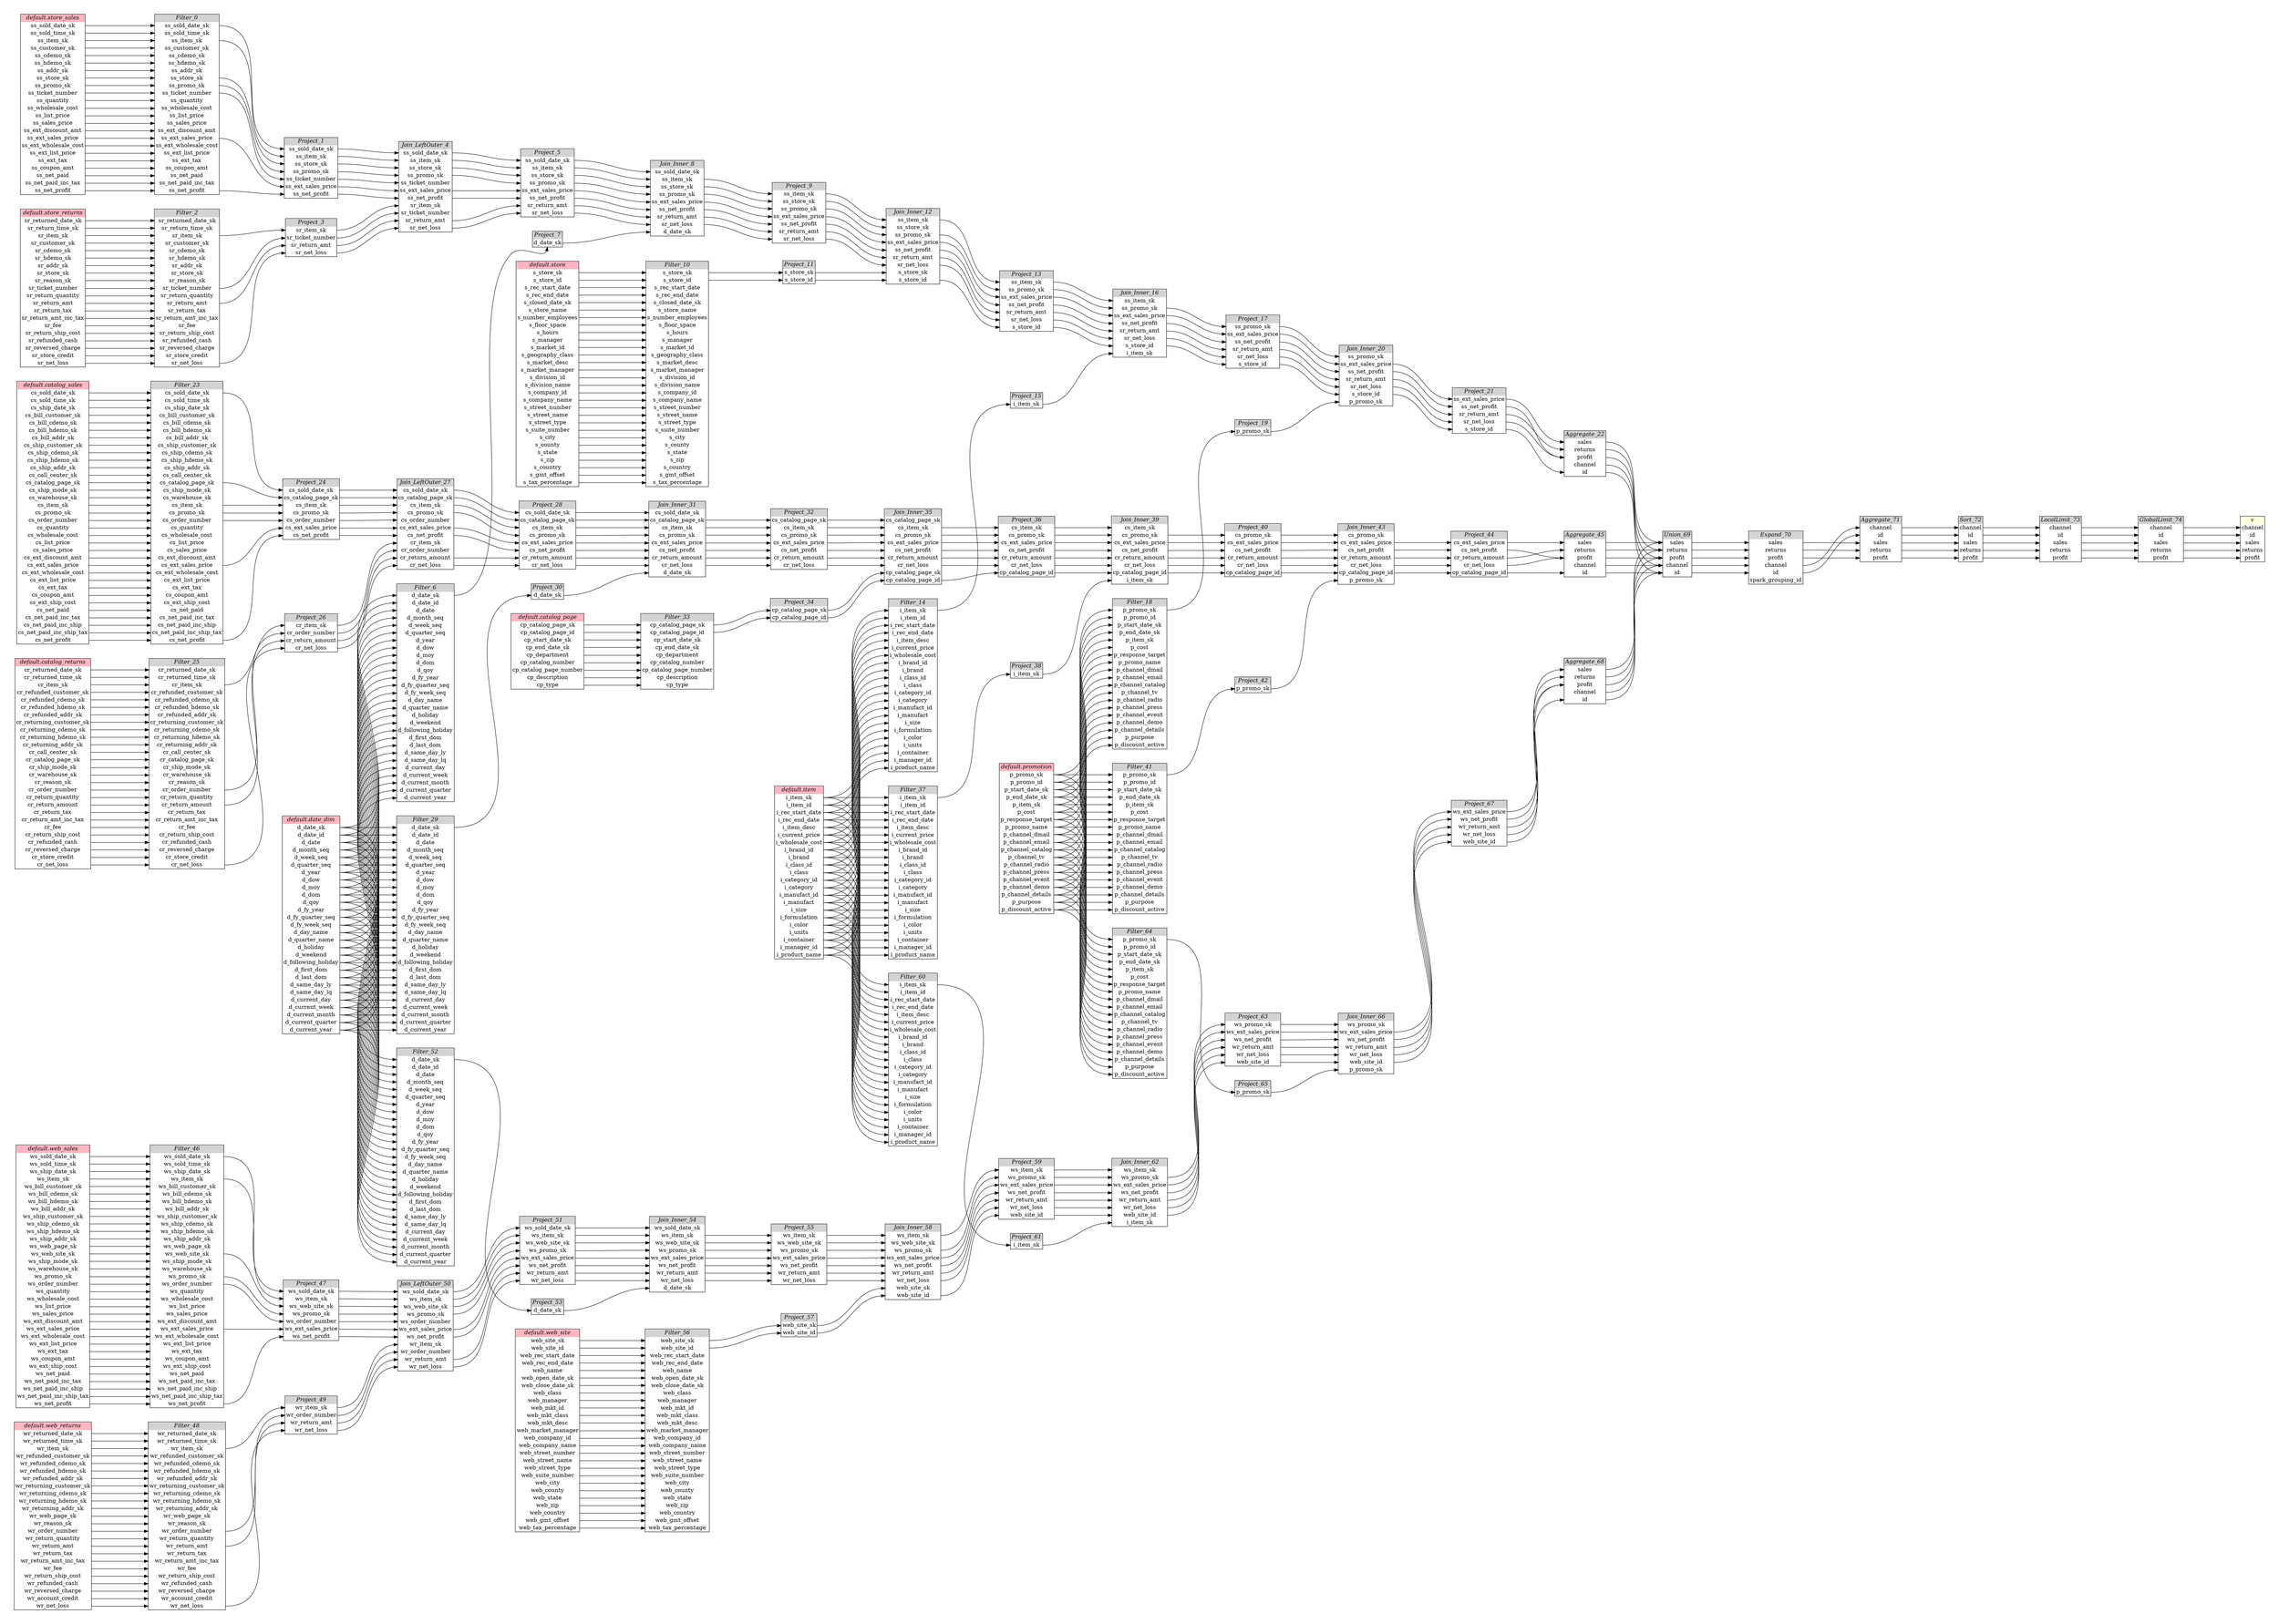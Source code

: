 // Automatically generated by TPCDSFlowTestSuite


digraph {
  graph [pad="0.5", nodesep="0.5", ranksep="2", fontname="Helvetica"];
  node [shape=plain]
  rankdir=LR;

  
"Aggregate_22" [label=<
<table border="1" cellborder="0" cellspacing="0">
  <tr><td bgcolor="lightgray" port="nodeName"><i>Aggregate_22</i></td></tr>
  <tr><td port="0">sales</td></tr>
<tr><td port="1">returns</td></tr>
<tr><td port="2">profit</td></tr>
<tr><td port="3">channel</td></tr>
<tr><td port="4">id</td></tr>
</table>>];
     

"Aggregate_45" [label=<
<table border="1" cellborder="0" cellspacing="0">
  <tr><td bgcolor="lightgray" port="nodeName"><i>Aggregate_45</i></td></tr>
  <tr><td port="0">sales</td></tr>
<tr><td port="1">returns</td></tr>
<tr><td port="2">profit</td></tr>
<tr><td port="3">channel</td></tr>
<tr><td port="4">id</td></tr>
</table>>];
     

"Aggregate_68" [label=<
<table border="1" cellborder="0" cellspacing="0">
  <tr><td bgcolor="lightgray" port="nodeName"><i>Aggregate_68</i></td></tr>
  <tr><td port="0">sales</td></tr>
<tr><td port="1">returns</td></tr>
<tr><td port="2">profit</td></tr>
<tr><td port="3">channel</td></tr>
<tr><td port="4">id</td></tr>
</table>>];
     

"Aggregate_71" [label=<
<table border="1" cellborder="0" cellspacing="0">
  <tr><td bgcolor="lightgray" port="nodeName"><i>Aggregate_71</i></td></tr>
  <tr><td port="0">channel</td></tr>
<tr><td port="1">id</td></tr>
<tr><td port="2">sales</td></tr>
<tr><td port="3">returns</td></tr>
<tr><td port="4">profit</td></tr>
</table>>];
     

"Expand_70" [label=<
<table border="1" cellborder="0" cellspacing="0">
  <tr><td bgcolor="lightgray" port="nodeName"><i>Expand_70</i></td></tr>
  <tr><td port="0">sales</td></tr>
<tr><td port="1">returns</td></tr>
<tr><td port="2">profit</td></tr>
<tr><td port="3">channel</td></tr>
<tr><td port="4">id</td></tr>
<tr><td port="5">spark_grouping_id</td></tr>
</table>>];
     

"Filter_0" [label=<
<table border="1" cellborder="0" cellspacing="0">
  <tr><td bgcolor="lightgray" port="nodeName"><i>Filter_0</i></td></tr>
  <tr><td port="0">ss_sold_date_sk</td></tr>
<tr><td port="1">ss_sold_time_sk</td></tr>
<tr><td port="2">ss_item_sk</td></tr>
<tr><td port="3">ss_customer_sk</td></tr>
<tr><td port="4">ss_cdemo_sk</td></tr>
<tr><td port="5">ss_hdemo_sk</td></tr>
<tr><td port="6">ss_addr_sk</td></tr>
<tr><td port="7">ss_store_sk</td></tr>
<tr><td port="8">ss_promo_sk</td></tr>
<tr><td port="9">ss_ticket_number</td></tr>
<tr><td port="10">ss_quantity</td></tr>
<tr><td port="11">ss_wholesale_cost</td></tr>
<tr><td port="12">ss_list_price</td></tr>
<tr><td port="13">ss_sales_price</td></tr>
<tr><td port="14">ss_ext_discount_amt</td></tr>
<tr><td port="15">ss_ext_sales_price</td></tr>
<tr><td port="16">ss_ext_wholesale_cost</td></tr>
<tr><td port="17">ss_ext_list_price</td></tr>
<tr><td port="18">ss_ext_tax</td></tr>
<tr><td port="19">ss_coupon_amt</td></tr>
<tr><td port="20">ss_net_paid</td></tr>
<tr><td port="21">ss_net_paid_inc_tax</td></tr>
<tr><td port="22">ss_net_profit</td></tr>
</table>>];
     

"Filter_10" [label=<
<table border="1" cellborder="0" cellspacing="0">
  <tr><td bgcolor="lightgray" port="nodeName"><i>Filter_10</i></td></tr>
  <tr><td port="0">s_store_sk</td></tr>
<tr><td port="1">s_store_id</td></tr>
<tr><td port="2">s_rec_start_date</td></tr>
<tr><td port="3">s_rec_end_date</td></tr>
<tr><td port="4">s_closed_date_sk</td></tr>
<tr><td port="5">s_store_name</td></tr>
<tr><td port="6">s_number_employees</td></tr>
<tr><td port="7">s_floor_space</td></tr>
<tr><td port="8">s_hours</td></tr>
<tr><td port="9">s_manager</td></tr>
<tr><td port="10">s_market_id</td></tr>
<tr><td port="11">s_geography_class</td></tr>
<tr><td port="12">s_market_desc</td></tr>
<tr><td port="13">s_market_manager</td></tr>
<tr><td port="14">s_division_id</td></tr>
<tr><td port="15">s_division_name</td></tr>
<tr><td port="16">s_company_id</td></tr>
<tr><td port="17">s_company_name</td></tr>
<tr><td port="18">s_street_number</td></tr>
<tr><td port="19">s_street_name</td></tr>
<tr><td port="20">s_street_type</td></tr>
<tr><td port="21">s_suite_number</td></tr>
<tr><td port="22">s_city</td></tr>
<tr><td port="23">s_county</td></tr>
<tr><td port="24">s_state</td></tr>
<tr><td port="25">s_zip</td></tr>
<tr><td port="26">s_country</td></tr>
<tr><td port="27">s_gmt_offset</td></tr>
<tr><td port="28">s_tax_percentage</td></tr>
</table>>];
     

"Filter_14" [label=<
<table border="1" cellborder="0" cellspacing="0">
  <tr><td bgcolor="lightgray" port="nodeName"><i>Filter_14</i></td></tr>
  <tr><td port="0">i_item_sk</td></tr>
<tr><td port="1">i_item_id</td></tr>
<tr><td port="2">i_rec_start_date</td></tr>
<tr><td port="3">i_rec_end_date</td></tr>
<tr><td port="4">i_item_desc</td></tr>
<tr><td port="5">i_current_price</td></tr>
<tr><td port="6">i_wholesale_cost</td></tr>
<tr><td port="7">i_brand_id</td></tr>
<tr><td port="8">i_brand</td></tr>
<tr><td port="9">i_class_id</td></tr>
<tr><td port="10">i_class</td></tr>
<tr><td port="11">i_category_id</td></tr>
<tr><td port="12">i_category</td></tr>
<tr><td port="13">i_manufact_id</td></tr>
<tr><td port="14">i_manufact</td></tr>
<tr><td port="15">i_size</td></tr>
<tr><td port="16">i_formulation</td></tr>
<tr><td port="17">i_color</td></tr>
<tr><td port="18">i_units</td></tr>
<tr><td port="19">i_container</td></tr>
<tr><td port="20">i_manager_id</td></tr>
<tr><td port="21">i_product_name</td></tr>
</table>>];
     

"Filter_18" [label=<
<table border="1" cellborder="0" cellspacing="0">
  <tr><td bgcolor="lightgray" port="nodeName"><i>Filter_18</i></td></tr>
  <tr><td port="0">p_promo_sk</td></tr>
<tr><td port="1">p_promo_id</td></tr>
<tr><td port="2">p_start_date_sk</td></tr>
<tr><td port="3">p_end_date_sk</td></tr>
<tr><td port="4">p_item_sk</td></tr>
<tr><td port="5">p_cost</td></tr>
<tr><td port="6">p_response_target</td></tr>
<tr><td port="7">p_promo_name</td></tr>
<tr><td port="8">p_channel_dmail</td></tr>
<tr><td port="9">p_channel_email</td></tr>
<tr><td port="10">p_channel_catalog</td></tr>
<tr><td port="11">p_channel_tv</td></tr>
<tr><td port="12">p_channel_radio</td></tr>
<tr><td port="13">p_channel_press</td></tr>
<tr><td port="14">p_channel_event</td></tr>
<tr><td port="15">p_channel_demo</td></tr>
<tr><td port="16">p_channel_details</td></tr>
<tr><td port="17">p_purpose</td></tr>
<tr><td port="18">p_discount_active</td></tr>
</table>>];
     

"Filter_2" [label=<
<table border="1" cellborder="0" cellspacing="0">
  <tr><td bgcolor="lightgray" port="nodeName"><i>Filter_2</i></td></tr>
  <tr><td port="0">sr_returned_date_sk</td></tr>
<tr><td port="1">sr_return_time_sk</td></tr>
<tr><td port="2">sr_item_sk</td></tr>
<tr><td port="3">sr_customer_sk</td></tr>
<tr><td port="4">sr_cdemo_sk</td></tr>
<tr><td port="5">sr_hdemo_sk</td></tr>
<tr><td port="6">sr_addr_sk</td></tr>
<tr><td port="7">sr_store_sk</td></tr>
<tr><td port="8">sr_reason_sk</td></tr>
<tr><td port="9">sr_ticket_number</td></tr>
<tr><td port="10">sr_return_quantity</td></tr>
<tr><td port="11">sr_return_amt</td></tr>
<tr><td port="12">sr_return_tax</td></tr>
<tr><td port="13">sr_return_amt_inc_tax</td></tr>
<tr><td port="14">sr_fee</td></tr>
<tr><td port="15">sr_return_ship_cost</td></tr>
<tr><td port="16">sr_refunded_cash</td></tr>
<tr><td port="17">sr_reversed_charge</td></tr>
<tr><td port="18">sr_store_credit</td></tr>
<tr><td port="19">sr_net_loss</td></tr>
</table>>];
     

"Filter_23" [label=<
<table border="1" cellborder="0" cellspacing="0">
  <tr><td bgcolor="lightgray" port="nodeName"><i>Filter_23</i></td></tr>
  <tr><td port="0">cs_sold_date_sk</td></tr>
<tr><td port="1">cs_sold_time_sk</td></tr>
<tr><td port="2">cs_ship_date_sk</td></tr>
<tr><td port="3">cs_bill_customer_sk</td></tr>
<tr><td port="4">cs_bill_cdemo_sk</td></tr>
<tr><td port="5">cs_bill_hdemo_sk</td></tr>
<tr><td port="6">cs_bill_addr_sk</td></tr>
<tr><td port="7">cs_ship_customer_sk</td></tr>
<tr><td port="8">cs_ship_cdemo_sk</td></tr>
<tr><td port="9">cs_ship_hdemo_sk</td></tr>
<tr><td port="10">cs_ship_addr_sk</td></tr>
<tr><td port="11">cs_call_center_sk</td></tr>
<tr><td port="12">cs_catalog_page_sk</td></tr>
<tr><td port="13">cs_ship_mode_sk</td></tr>
<tr><td port="14">cs_warehouse_sk</td></tr>
<tr><td port="15">cs_item_sk</td></tr>
<tr><td port="16">cs_promo_sk</td></tr>
<tr><td port="17">cs_order_number</td></tr>
<tr><td port="18">cs_quantity</td></tr>
<tr><td port="19">cs_wholesale_cost</td></tr>
<tr><td port="20">cs_list_price</td></tr>
<tr><td port="21">cs_sales_price</td></tr>
<tr><td port="22">cs_ext_discount_amt</td></tr>
<tr><td port="23">cs_ext_sales_price</td></tr>
<tr><td port="24">cs_ext_wholesale_cost</td></tr>
<tr><td port="25">cs_ext_list_price</td></tr>
<tr><td port="26">cs_ext_tax</td></tr>
<tr><td port="27">cs_coupon_amt</td></tr>
<tr><td port="28">cs_ext_ship_cost</td></tr>
<tr><td port="29">cs_net_paid</td></tr>
<tr><td port="30">cs_net_paid_inc_tax</td></tr>
<tr><td port="31">cs_net_paid_inc_ship</td></tr>
<tr><td port="32">cs_net_paid_inc_ship_tax</td></tr>
<tr><td port="33">cs_net_profit</td></tr>
</table>>];
     

"Filter_25" [label=<
<table border="1" cellborder="0" cellspacing="0">
  <tr><td bgcolor="lightgray" port="nodeName"><i>Filter_25</i></td></tr>
  <tr><td port="0">cr_returned_date_sk</td></tr>
<tr><td port="1">cr_returned_time_sk</td></tr>
<tr><td port="2">cr_item_sk</td></tr>
<tr><td port="3">cr_refunded_customer_sk</td></tr>
<tr><td port="4">cr_refunded_cdemo_sk</td></tr>
<tr><td port="5">cr_refunded_hdemo_sk</td></tr>
<tr><td port="6">cr_refunded_addr_sk</td></tr>
<tr><td port="7">cr_returning_customer_sk</td></tr>
<tr><td port="8">cr_returning_cdemo_sk</td></tr>
<tr><td port="9">cr_returning_hdemo_sk</td></tr>
<tr><td port="10">cr_returning_addr_sk</td></tr>
<tr><td port="11">cr_call_center_sk</td></tr>
<tr><td port="12">cr_catalog_page_sk</td></tr>
<tr><td port="13">cr_ship_mode_sk</td></tr>
<tr><td port="14">cr_warehouse_sk</td></tr>
<tr><td port="15">cr_reason_sk</td></tr>
<tr><td port="16">cr_order_number</td></tr>
<tr><td port="17">cr_return_quantity</td></tr>
<tr><td port="18">cr_return_amount</td></tr>
<tr><td port="19">cr_return_tax</td></tr>
<tr><td port="20">cr_return_amt_inc_tax</td></tr>
<tr><td port="21">cr_fee</td></tr>
<tr><td port="22">cr_return_ship_cost</td></tr>
<tr><td port="23">cr_refunded_cash</td></tr>
<tr><td port="24">cr_reversed_charge</td></tr>
<tr><td port="25">cr_store_credit</td></tr>
<tr><td port="26">cr_net_loss</td></tr>
</table>>];
     

"Filter_29" [label=<
<table border="1" cellborder="0" cellspacing="0">
  <tr><td bgcolor="lightgray" port="nodeName"><i>Filter_29</i></td></tr>
  <tr><td port="0">d_date_sk</td></tr>
<tr><td port="1">d_date_id</td></tr>
<tr><td port="2">d_date</td></tr>
<tr><td port="3">d_month_seq</td></tr>
<tr><td port="4">d_week_seq</td></tr>
<tr><td port="5">d_quarter_seq</td></tr>
<tr><td port="6">d_year</td></tr>
<tr><td port="7">d_dow</td></tr>
<tr><td port="8">d_moy</td></tr>
<tr><td port="9">d_dom</td></tr>
<tr><td port="10">d_qoy</td></tr>
<tr><td port="11">d_fy_year</td></tr>
<tr><td port="12">d_fy_quarter_seq</td></tr>
<tr><td port="13">d_fy_week_seq</td></tr>
<tr><td port="14">d_day_name</td></tr>
<tr><td port="15">d_quarter_name</td></tr>
<tr><td port="16">d_holiday</td></tr>
<tr><td port="17">d_weekend</td></tr>
<tr><td port="18">d_following_holiday</td></tr>
<tr><td port="19">d_first_dom</td></tr>
<tr><td port="20">d_last_dom</td></tr>
<tr><td port="21">d_same_day_ly</td></tr>
<tr><td port="22">d_same_day_lq</td></tr>
<tr><td port="23">d_current_day</td></tr>
<tr><td port="24">d_current_week</td></tr>
<tr><td port="25">d_current_month</td></tr>
<tr><td port="26">d_current_quarter</td></tr>
<tr><td port="27">d_current_year</td></tr>
</table>>];
     

"Filter_33" [label=<
<table border="1" cellborder="0" cellspacing="0">
  <tr><td bgcolor="lightgray" port="nodeName"><i>Filter_33</i></td></tr>
  <tr><td port="0">cp_catalog_page_sk</td></tr>
<tr><td port="1">cp_catalog_page_id</td></tr>
<tr><td port="2">cp_start_date_sk</td></tr>
<tr><td port="3">cp_end_date_sk</td></tr>
<tr><td port="4">cp_department</td></tr>
<tr><td port="5">cp_catalog_number</td></tr>
<tr><td port="6">cp_catalog_page_number</td></tr>
<tr><td port="7">cp_description</td></tr>
<tr><td port="8">cp_type</td></tr>
</table>>];
     

"Filter_37" [label=<
<table border="1" cellborder="0" cellspacing="0">
  <tr><td bgcolor="lightgray" port="nodeName"><i>Filter_37</i></td></tr>
  <tr><td port="0">i_item_sk</td></tr>
<tr><td port="1">i_item_id</td></tr>
<tr><td port="2">i_rec_start_date</td></tr>
<tr><td port="3">i_rec_end_date</td></tr>
<tr><td port="4">i_item_desc</td></tr>
<tr><td port="5">i_current_price</td></tr>
<tr><td port="6">i_wholesale_cost</td></tr>
<tr><td port="7">i_brand_id</td></tr>
<tr><td port="8">i_brand</td></tr>
<tr><td port="9">i_class_id</td></tr>
<tr><td port="10">i_class</td></tr>
<tr><td port="11">i_category_id</td></tr>
<tr><td port="12">i_category</td></tr>
<tr><td port="13">i_manufact_id</td></tr>
<tr><td port="14">i_manufact</td></tr>
<tr><td port="15">i_size</td></tr>
<tr><td port="16">i_formulation</td></tr>
<tr><td port="17">i_color</td></tr>
<tr><td port="18">i_units</td></tr>
<tr><td port="19">i_container</td></tr>
<tr><td port="20">i_manager_id</td></tr>
<tr><td port="21">i_product_name</td></tr>
</table>>];
     

"Filter_41" [label=<
<table border="1" cellborder="0" cellspacing="0">
  <tr><td bgcolor="lightgray" port="nodeName"><i>Filter_41</i></td></tr>
  <tr><td port="0">p_promo_sk</td></tr>
<tr><td port="1">p_promo_id</td></tr>
<tr><td port="2">p_start_date_sk</td></tr>
<tr><td port="3">p_end_date_sk</td></tr>
<tr><td port="4">p_item_sk</td></tr>
<tr><td port="5">p_cost</td></tr>
<tr><td port="6">p_response_target</td></tr>
<tr><td port="7">p_promo_name</td></tr>
<tr><td port="8">p_channel_dmail</td></tr>
<tr><td port="9">p_channel_email</td></tr>
<tr><td port="10">p_channel_catalog</td></tr>
<tr><td port="11">p_channel_tv</td></tr>
<tr><td port="12">p_channel_radio</td></tr>
<tr><td port="13">p_channel_press</td></tr>
<tr><td port="14">p_channel_event</td></tr>
<tr><td port="15">p_channel_demo</td></tr>
<tr><td port="16">p_channel_details</td></tr>
<tr><td port="17">p_purpose</td></tr>
<tr><td port="18">p_discount_active</td></tr>
</table>>];
     

"Filter_46" [label=<
<table border="1" cellborder="0" cellspacing="0">
  <tr><td bgcolor="lightgray" port="nodeName"><i>Filter_46</i></td></tr>
  <tr><td port="0">ws_sold_date_sk</td></tr>
<tr><td port="1">ws_sold_time_sk</td></tr>
<tr><td port="2">ws_ship_date_sk</td></tr>
<tr><td port="3">ws_item_sk</td></tr>
<tr><td port="4">ws_bill_customer_sk</td></tr>
<tr><td port="5">ws_bill_cdemo_sk</td></tr>
<tr><td port="6">ws_bill_hdemo_sk</td></tr>
<tr><td port="7">ws_bill_addr_sk</td></tr>
<tr><td port="8">ws_ship_customer_sk</td></tr>
<tr><td port="9">ws_ship_cdemo_sk</td></tr>
<tr><td port="10">ws_ship_hdemo_sk</td></tr>
<tr><td port="11">ws_ship_addr_sk</td></tr>
<tr><td port="12">ws_web_page_sk</td></tr>
<tr><td port="13">ws_web_site_sk</td></tr>
<tr><td port="14">ws_ship_mode_sk</td></tr>
<tr><td port="15">ws_warehouse_sk</td></tr>
<tr><td port="16">ws_promo_sk</td></tr>
<tr><td port="17">ws_order_number</td></tr>
<tr><td port="18">ws_quantity</td></tr>
<tr><td port="19">ws_wholesale_cost</td></tr>
<tr><td port="20">ws_list_price</td></tr>
<tr><td port="21">ws_sales_price</td></tr>
<tr><td port="22">ws_ext_discount_amt</td></tr>
<tr><td port="23">ws_ext_sales_price</td></tr>
<tr><td port="24">ws_ext_wholesale_cost</td></tr>
<tr><td port="25">ws_ext_list_price</td></tr>
<tr><td port="26">ws_ext_tax</td></tr>
<tr><td port="27">ws_coupon_amt</td></tr>
<tr><td port="28">ws_ext_ship_cost</td></tr>
<tr><td port="29">ws_net_paid</td></tr>
<tr><td port="30">ws_net_paid_inc_tax</td></tr>
<tr><td port="31">ws_net_paid_inc_ship</td></tr>
<tr><td port="32">ws_net_paid_inc_ship_tax</td></tr>
<tr><td port="33">ws_net_profit</td></tr>
</table>>];
     

"Filter_48" [label=<
<table border="1" cellborder="0" cellspacing="0">
  <tr><td bgcolor="lightgray" port="nodeName"><i>Filter_48</i></td></tr>
  <tr><td port="0">wr_returned_date_sk</td></tr>
<tr><td port="1">wr_returned_time_sk</td></tr>
<tr><td port="2">wr_item_sk</td></tr>
<tr><td port="3">wr_refunded_customer_sk</td></tr>
<tr><td port="4">wr_refunded_cdemo_sk</td></tr>
<tr><td port="5">wr_refunded_hdemo_sk</td></tr>
<tr><td port="6">wr_refunded_addr_sk</td></tr>
<tr><td port="7">wr_returning_customer_sk</td></tr>
<tr><td port="8">wr_returning_cdemo_sk</td></tr>
<tr><td port="9">wr_returning_hdemo_sk</td></tr>
<tr><td port="10">wr_returning_addr_sk</td></tr>
<tr><td port="11">wr_web_page_sk</td></tr>
<tr><td port="12">wr_reason_sk</td></tr>
<tr><td port="13">wr_order_number</td></tr>
<tr><td port="14">wr_return_quantity</td></tr>
<tr><td port="15">wr_return_amt</td></tr>
<tr><td port="16">wr_return_tax</td></tr>
<tr><td port="17">wr_return_amt_inc_tax</td></tr>
<tr><td port="18">wr_fee</td></tr>
<tr><td port="19">wr_return_ship_cost</td></tr>
<tr><td port="20">wr_refunded_cash</td></tr>
<tr><td port="21">wr_reversed_charge</td></tr>
<tr><td port="22">wr_account_credit</td></tr>
<tr><td port="23">wr_net_loss</td></tr>
</table>>];
     

"Filter_52" [label=<
<table border="1" cellborder="0" cellspacing="0">
  <tr><td bgcolor="lightgray" port="nodeName"><i>Filter_52</i></td></tr>
  <tr><td port="0">d_date_sk</td></tr>
<tr><td port="1">d_date_id</td></tr>
<tr><td port="2">d_date</td></tr>
<tr><td port="3">d_month_seq</td></tr>
<tr><td port="4">d_week_seq</td></tr>
<tr><td port="5">d_quarter_seq</td></tr>
<tr><td port="6">d_year</td></tr>
<tr><td port="7">d_dow</td></tr>
<tr><td port="8">d_moy</td></tr>
<tr><td port="9">d_dom</td></tr>
<tr><td port="10">d_qoy</td></tr>
<tr><td port="11">d_fy_year</td></tr>
<tr><td port="12">d_fy_quarter_seq</td></tr>
<tr><td port="13">d_fy_week_seq</td></tr>
<tr><td port="14">d_day_name</td></tr>
<tr><td port="15">d_quarter_name</td></tr>
<tr><td port="16">d_holiday</td></tr>
<tr><td port="17">d_weekend</td></tr>
<tr><td port="18">d_following_holiday</td></tr>
<tr><td port="19">d_first_dom</td></tr>
<tr><td port="20">d_last_dom</td></tr>
<tr><td port="21">d_same_day_ly</td></tr>
<tr><td port="22">d_same_day_lq</td></tr>
<tr><td port="23">d_current_day</td></tr>
<tr><td port="24">d_current_week</td></tr>
<tr><td port="25">d_current_month</td></tr>
<tr><td port="26">d_current_quarter</td></tr>
<tr><td port="27">d_current_year</td></tr>
</table>>];
     

"Filter_56" [label=<
<table border="1" cellborder="0" cellspacing="0">
  <tr><td bgcolor="lightgray" port="nodeName"><i>Filter_56</i></td></tr>
  <tr><td port="0">web_site_sk</td></tr>
<tr><td port="1">web_site_id</td></tr>
<tr><td port="2">web_rec_start_date</td></tr>
<tr><td port="3">web_rec_end_date</td></tr>
<tr><td port="4">web_name</td></tr>
<tr><td port="5">web_open_date_sk</td></tr>
<tr><td port="6">web_close_date_sk</td></tr>
<tr><td port="7">web_class</td></tr>
<tr><td port="8">web_manager</td></tr>
<tr><td port="9">web_mkt_id</td></tr>
<tr><td port="10">web_mkt_class</td></tr>
<tr><td port="11">web_mkt_desc</td></tr>
<tr><td port="12">web_market_manager</td></tr>
<tr><td port="13">web_company_id</td></tr>
<tr><td port="14">web_company_name</td></tr>
<tr><td port="15">web_street_number</td></tr>
<tr><td port="16">web_street_name</td></tr>
<tr><td port="17">web_street_type</td></tr>
<tr><td port="18">web_suite_number</td></tr>
<tr><td port="19">web_city</td></tr>
<tr><td port="20">web_county</td></tr>
<tr><td port="21">web_state</td></tr>
<tr><td port="22">web_zip</td></tr>
<tr><td port="23">web_country</td></tr>
<tr><td port="24">web_gmt_offset</td></tr>
<tr><td port="25">web_tax_percentage</td></tr>
</table>>];
     

"Filter_6" [label=<
<table border="1" cellborder="0" cellspacing="0">
  <tr><td bgcolor="lightgray" port="nodeName"><i>Filter_6</i></td></tr>
  <tr><td port="0">d_date_sk</td></tr>
<tr><td port="1">d_date_id</td></tr>
<tr><td port="2">d_date</td></tr>
<tr><td port="3">d_month_seq</td></tr>
<tr><td port="4">d_week_seq</td></tr>
<tr><td port="5">d_quarter_seq</td></tr>
<tr><td port="6">d_year</td></tr>
<tr><td port="7">d_dow</td></tr>
<tr><td port="8">d_moy</td></tr>
<tr><td port="9">d_dom</td></tr>
<tr><td port="10">d_qoy</td></tr>
<tr><td port="11">d_fy_year</td></tr>
<tr><td port="12">d_fy_quarter_seq</td></tr>
<tr><td port="13">d_fy_week_seq</td></tr>
<tr><td port="14">d_day_name</td></tr>
<tr><td port="15">d_quarter_name</td></tr>
<tr><td port="16">d_holiday</td></tr>
<tr><td port="17">d_weekend</td></tr>
<tr><td port="18">d_following_holiday</td></tr>
<tr><td port="19">d_first_dom</td></tr>
<tr><td port="20">d_last_dom</td></tr>
<tr><td port="21">d_same_day_ly</td></tr>
<tr><td port="22">d_same_day_lq</td></tr>
<tr><td port="23">d_current_day</td></tr>
<tr><td port="24">d_current_week</td></tr>
<tr><td port="25">d_current_month</td></tr>
<tr><td port="26">d_current_quarter</td></tr>
<tr><td port="27">d_current_year</td></tr>
</table>>];
     

"Filter_60" [label=<
<table border="1" cellborder="0" cellspacing="0">
  <tr><td bgcolor="lightgray" port="nodeName"><i>Filter_60</i></td></tr>
  <tr><td port="0">i_item_sk</td></tr>
<tr><td port="1">i_item_id</td></tr>
<tr><td port="2">i_rec_start_date</td></tr>
<tr><td port="3">i_rec_end_date</td></tr>
<tr><td port="4">i_item_desc</td></tr>
<tr><td port="5">i_current_price</td></tr>
<tr><td port="6">i_wholesale_cost</td></tr>
<tr><td port="7">i_brand_id</td></tr>
<tr><td port="8">i_brand</td></tr>
<tr><td port="9">i_class_id</td></tr>
<tr><td port="10">i_class</td></tr>
<tr><td port="11">i_category_id</td></tr>
<tr><td port="12">i_category</td></tr>
<tr><td port="13">i_manufact_id</td></tr>
<tr><td port="14">i_manufact</td></tr>
<tr><td port="15">i_size</td></tr>
<tr><td port="16">i_formulation</td></tr>
<tr><td port="17">i_color</td></tr>
<tr><td port="18">i_units</td></tr>
<tr><td port="19">i_container</td></tr>
<tr><td port="20">i_manager_id</td></tr>
<tr><td port="21">i_product_name</td></tr>
</table>>];
     

"Filter_64" [label=<
<table border="1" cellborder="0" cellspacing="0">
  <tr><td bgcolor="lightgray" port="nodeName"><i>Filter_64</i></td></tr>
  <tr><td port="0">p_promo_sk</td></tr>
<tr><td port="1">p_promo_id</td></tr>
<tr><td port="2">p_start_date_sk</td></tr>
<tr><td port="3">p_end_date_sk</td></tr>
<tr><td port="4">p_item_sk</td></tr>
<tr><td port="5">p_cost</td></tr>
<tr><td port="6">p_response_target</td></tr>
<tr><td port="7">p_promo_name</td></tr>
<tr><td port="8">p_channel_dmail</td></tr>
<tr><td port="9">p_channel_email</td></tr>
<tr><td port="10">p_channel_catalog</td></tr>
<tr><td port="11">p_channel_tv</td></tr>
<tr><td port="12">p_channel_radio</td></tr>
<tr><td port="13">p_channel_press</td></tr>
<tr><td port="14">p_channel_event</td></tr>
<tr><td port="15">p_channel_demo</td></tr>
<tr><td port="16">p_channel_details</td></tr>
<tr><td port="17">p_purpose</td></tr>
<tr><td port="18">p_discount_active</td></tr>
</table>>];
     

"GlobalLimit_74" [label=<
<table border="1" cellborder="0" cellspacing="0">
  <tr><td bgcolor="lightgray" port="nodeName"><i>GlobalLimit_74</i></td></tr>
  <tr><td port="0">channel</td></tr>
<tr><td port="1">id</td></tr>
<tr><td port="2">sales</td></tr>
<tr><td port="3">returns</td></tr>
<tr><td port="4">profit</td></tr>
</table>>];
     

"Join_Inner_12" [label=<
<table border="1" cellborder="0" cellspacing="0">
  <tr><td bgcolor="lightgray" port="nodeName"><i>Join_Inner_12</i></td></tr>
  <tr><td port="0">ss_item_sk</td></tr>
<tr><td port="1">ss_store_sk</td></tr>
<tr><td port="2">ss_promo_sk</td></tr>
<tr><td port="3">ss_ext_sales_price</td></tr>
<tr><td port="4">ss_net_profit</td></tr>
<tr><td port="5">sr_return_amt</td></tr>
<tr><td port="6">sr_net_loss</td></tr>
<tr><td port="7">s_store_sk</td></tr>
<tr><td port="8">s_store_id</td></tr>
</table>>];
     

"Join_Inner_16" [label=<
<table border="1" cellborder="0" cellspacing="0">
  <tr><td bgcolor="lightgray" port="nodeName"><i>Join_Inner_16</i></td></tr>
  <tr><td port="0">ss_item_sk</td></tr>
<tr><td port="1">ss_promo_sk</td></tr>
<tr><td port="2">ss_ext_sales_price</td></tr>
<tr><td port="3">ss_net_profit</td></tr>
<tr><td port="4">sr_return_amt</td></tr>
<tr><td port="5">sr_net_loss</td></tr>
<tr><td port="6">s_store_id</td></tr>
<tr><td port="7">i_item_sk</td></tr>
</table>>];
     

"Join_Inner_20" [label=<
<table border="1" cellborder="0" cellspacing="0">
  <tr><td bgcolor="lightgray" port="nodeName"><i>Join_Inner_20</i></td></tr>
  <tr><td port="0">ss_promo_sk</td></tr>
<tr><td port="1">ss_ext_sales_price</td></tr>
<tr><td port="2">ss_net_profit</td></tr>
<tr><td port="3">sr_return_amt</td></tr>
<tr><td port="4">sr_net_loss</td></tr>
<tr><td port="5">s_store_id</td></tr>
<tr><td port="6">p_promo_sk</td></tr>
</table>>];
     

"Join_Inner_31" [label=<
<table border="1" cellborder="0" cellspacing="0">
  <tr><td bgcolor="lightgray" port="nodeName"><i>Join_Inner_31</i></td></tr>
  <tr><td port="0">cs_sold_date_sk</td></tr>
<tr><td port="1">cs_catalog_page_sk</td></tr>
<tr><td port="2">cs_item_sk</td></tr>
<tr><td port="3">cs_promo_sk</td></tr>
<tr><td port="4">cs_ext_sales_price</td></tr>
<tr><td port="5">cs_net_profit</td></tr>
<tr><td port="6">cr_return_amount</td></tr>
<tr><td port="7">cr_net_loss</td></tr>
<tr><td port="8">d_date_sk</td></tr>
</table>>];
     

"Join_Inner_35" [label=<
<table border="1" cellborder="0" cellspacing="0">
  <tr><td bgcolor="lightgray" port="nodeName"><i>Join_Inner_35</i></td></tr>
  <tr><td port="0">cs_catalog_page_sk</td></tr>
<tr><td port="1">cs_item_sk</td></tr>
<tr><td port="2">cs_promo_sk</td></tr>
<tr><td port="3">cs_ext_sales_price</td></tr>
<tr><td port="4">cs_net_profit</td></tr>
<tr><td port="5">cr_return_amount</td></tr>
<tr><td port="6">cr_net_loss</td></tr>
<tr><td port="7">cp_catalog_page_sk</td></tr>
<tr><td port="8">cp_catalog_page_id</td></tr>
</table>>];
     

"Join_Inner_39" [label=<
<table border="1" cellborder="0" cellspacing="0">
  <tr><td bgcolor="lightgray" port="nodeName"><i>Join_Inner_39</i></td></tr>
  <tr><td port="0">cs_item_sk</td></tr>
<tr><td port="1">cs_promo_sk</td></tr>
<tr><td port="2">cs_ext_sales_price</td></tr>
<tr><td port="3">cs_net_profit</td></tr>
<tr><td port="4">cr_return_amount</td></tr>
<tr><td port="5">cr_net_loss</td></tr>
<tr><td port="6">cp_catalog_page_id</td></tr>
<tr><td port="7">i_item_sk</td></tr>
</table>>];
     

"Join_Inner_43" [label=<
<table border="1" cellborder="0" cellspacing="0">
  <tr><td bgcolor="lightgray" port="nodeName"><i>Join_Inner_43</i></td></tr>
  <tr><td port="0">cs_promo_sk</td></tr>
<tr><td port="1">cs_ext_sales_price</td></tr>
<tr><td port="2">cs_net_profit</td></tr>
<tr><td port="3">cr_return_amount</td></tr>
<tr><td port="4">cr_net_loss</td></tr>
<tr><td port="5">cp_catalog_page_id</td></tr>
<tr><td port="6">p_promo_sk</td></tr>
</table>>];
     

"Join_Inner_54" [label=<
<table border="1" cellborder="0" cellspacing="0">
  <tr><td bgcolor="lightgray" port="nodeName"><i>Join_Inner_54</i></td></tr>
  <tr><td port="0">ws_sold_date_sk</td></tr>
<tr><td port="1">ws_item_sk</td></tr>
<tr><td port="2">ws_web_site_sk</td></tr>
<tr><td port="3">ws_promo_sk</td></tr>
<tr><td port="4">ws_ext_sales_price</td></tr>
<tr><td port="5">ws_net_profit</td></tr>
<tr><td port="6">wr_return_amt</td></tr>
<tr><td port="7">wr_net_loss</td></tr>
<tr><td port="8">d_date_sk</td></tr>
</table>>];
     

"Join_Inner_58" [label=<
<table border="1" cellborder="0" cellspacing="0">
  <tr><td bgcolor="lightgray" port="nodeName"><i>Join_Inner_58</i></td></tr>
  <tr><td port="0">ws_item_sk</td></tr>
<tr><td port="1">ws_web_site_sk</td></tr>
<tr><td port="2">ws_promo_sk</td></tr>
<tr><td port="3">ws_ext_sales_price</td></tr>
<tr><td port="4">ws_net_profit</td></tr>
<tr><td port="5">wr_return_amt</td></tr>
<tr><td port="6">wr_net_loss</td></tr>
<tr><td port="7">web_site_sk</td></tr>
<tr><td port="8">web_site_id</td></tr>
</table>>];
     

"Join_Inner_62" [label=<
<table border="1" cellborder="0" cellspacing="0">
  <tr><td bgcolor="lightgray" port="nodeName"><i>Join_Inner_62</i></td></tr>
  <tr><td port="0">ws_item_sk</td></tr>
<tr><td port="1">ws_promo_sk</td></tr>
<tr><td port="2">ws_ext_sales_price</td></tr>
<tr><td port="3">ws_net_profit</td></tr>
<tr><td port="4">wr_return_amt</td></tr>
<tr><td port="5">wr_net_loss</td></tr>
<tr><td port="6">web_site_id</td></tr>
<tr><td port="7">i_item_sk</td></tr>
</table>>];
     

"Join_Inner_66" [label=<
<table border="1" cellborder="0" cellspacing="0">
  <tr><td bgcolor="lightgray" port="nodeName"><i>Join_Inner_66</i></td></tr>
  <tr><td port="0">ws_promo_sk</td></tr>
<tr><td port="1">ws_ext_sales_price</td></tr>
<tr><td port="2">ws_net_profit</td></tr>
<tr><td port="3">wr_return_amt</td></tr>
<tr><td port="4">wr_net_loss</td></tr>
<tr><td port="5">web_site_id</td></tr>
<tr><td port="6">p_promo_sk</td></tr>
</table>>];
     

"Join_Inner_8" [label=<
<table border="1" cellborder="0" cellspacing="0">
  <tr><td bgcolor="lightgray" port="nodeName"><i>Join_Inner_8</i></td></tr>
  <tr><td port="0">ss_sold_date_sk</td></tr>
<tr><td port="1">ss_item_sk</td></tr>
<tr><td port="2">ss_store_sk</td></tr>
<tr><td port="3">ss_promo_sk</td></tr>
<tr><td port="4">ss_ext_sales_price</td></tr>
<tr><td port="5">ss_net_profit</td></tr>
<tr><td port="6">sr_return_amt</td></tr>
<tr><td port="7">sr_net_loss</td></tr>
<tr><td port="8">d_date_sk</td></tr>
</table>>];
     

"Join_LeftOuter_27" [label=<
<table border="1" cellborder="0" cellspacing="0">
  <tr><td bgcolor="lightgray" port="nodeName"><i>Join_LeftOuter_27</i></td></tr>
  <tr><td port="0">cs_sold_date_sk</td></tr>
<tr><td port="1">cs_catalog_page_sk</td></tr>
<tr><td port="2">cs_item_sk</td></tr>
<tr><td port="3">cs_promo_sk</td></tr>
<tr><td port="4">cs_order_number</td></tr>
<tr><td port="5">cs_ext_sales_price</td></tr>
<tr><td port="6">cs_net_profit</td></tr>
<tr><td port="7">cr_item_sk</td></tr>
<tr><td port="8">cr_order_number</td></tr>
<tr><td port="9">cr_return_amount</td></tr>
<tr><td port="10">cr_net_loss</td></tr>
</table>>];
     

"Join_LeftOuter_4" [label=<
<table border="1" cellborder="0" cellspacing="0">
  <tr><td bgcolor="lightgray" port="nodeName"><i>Join_LeftOuter_4</i></td></tr>
  <tr><td port="0">ss_sold_date_sk</td></tr>
<tr><td port="1">ss_item_sk</td></tr>
<tr><td port="2">ss_store_sk</td></tr>
<tr><td port="3">ss_promo_sk</td></tr>
<tr><td port="4">ss_ticket_number</td></tr>
<tr><td port="5">ss_ext_sales_price</td></tr>
<tr><td port="6">ss_net_profit</td></tr>
<tr><td port="7">sr_item_sk</td></tr>
<tr><td port="8">sr_ticket_number</td></tr>
<tr><td port="9">sr_return_amt</td></tr>
<tr><td port="10">sr_net_loss</td></tr>
</table>>];
     

"Join_LeftOuter_50" [label=<
<table border="1" cellborder="0" cellspacing="0">
  <tr><td bgcolor="lightgray" port="nodeName"><i>Join_LeftOuter_50</i></td></tr>
  <tr><td port="0">ws_sold_date_sk</td></tr>
<tr><td port="1">ws_item_sk</td></tr>
<tr><td port="2">ws_web_site_sk</td></tr>
<tr><td port="3">ws_promo_sk</td></tr>
<tr><td port="4">ws_order_number</td></tr>
<tr><td port="5">ws_ext_sales_price</td></tr>
<tr><td port="6">ws_net_profit</td></tr>
<tr><td port="7">wr_item_sk</td></tr>
<tr><td port="8">wr_order_number</td></tr>
<tr><td port="9">wr_return_amt</td></tr>
<tr><td port="10">wr_net_loss</td></tr>
</table>>];
     

"LocalLimit_73" [label=<
<table border="1" cellborder="0" cellspacing="0">
  <tr><td bgcolor="lightgray" port="nodeName"><i>LocalLimit_73</i></td></tr>
  <tr><td port="0">channel</td></tr>
<tr><td port="1">id</td></tr>
<tr><td port="2">sales</td></tr>
<tr><td port="3">returns</td></tr>
<tr><td port="4">profit</td></tr>
</table>>];
     

"Project_1" [label=<
<table border="1" cellborder="0" cellspacing="0">
  <tr><td bgcolor="lightgray" port="nodeName"><i>Project_1</i></td></tr>
  <tr><td port="0">ss_sold_date_sk</td></tr>
<tr><td port="1">ss_item_sk</td></tr>
<tr><td port="2">ss_store_sk</td></tr>
<tr><td port="3">ss_promo_sk</td></tr>
<tr><td port="4">ss_ticket_number</td></tr>
<tr><td port="5">ss_ext_sales_price</td></tr>
<tr><td port="6">ss_net_profit</td></tr>
</table>>];
     

"Project_11" [label=<
<table border="1" cellborder="0" cellspacing="0">
  <tr><td bgcolor="lightgray" port="nodeName"><i>Project_11</i></td></tr>
  <tr><td port="0">s_store_sk</td></tr>
<tr><td port="1">s_store_id</td></tr>
</table>>];
     

"Project_13" [label=<
<table border="1" cellborder="0" cellspacing="0">
  <tr><td bgcolor="lightgray" port="nodeName"><i>Project_13</i></td></tr>
  <tr><td port="0">ss_item_sk</td></tr>
<tr><td port="1">ss_promo_sk</td></tr>
<tr><td port="2">ss_ext_sales_price</td></tr>
<tr><td port="3">ss_net_profit</td></tr>
<tr><td port="4">sr_return_amt</td></tr>
<tr><td port="5">sr_net_loss</td></tr>
<tr><td port="6">s_store_id</td></tr>
</table>>];
     

"Project_15" [label=<
<table border="1" cellborder="0" cellspacing="0">
  <tr><td bgcolor="lightgray" port="nodeName"><i>Project_15</i></td></tr>
  <tr><td port="0">i_item_sk</td></tr>
</table>>];
     

"Project_17" [label=<
<table border="1" cellborder="0" cellspacing="0">
  <tr><td bgcolor="lightgray" port="nodeName"><i>Project_17</i></td></tr>
  <tr><td port="0">ss_promo_sk</td></tr>
<tr><td port="1">ss_ext_sales_price</td></tr>
<tr><td port="2">ss_net_profit</td></tr>
<tr><td port="3">sr_return_amt</td></tr>
<tr><td port="4">sr_net_loss</td></tr>
<tr><td port="5">s_store_id</td></tr>
</table>>];
     

"Project_19" [label=<
<table border="1" cellborder="0" cellspacing="0">
  <tr><td bgcolor="lightgray" port="nodeName"><i>Project_19</i></td></tr>
  <tr><td port="0">p_promo_sk</td></tr>
</table>>];
     

"Project_21" [label=<
<table border="1" cellborder="0" cellspacing="0">
  <tr><td bgcolor="lightgray" port="nodeName"><i>Project_21</i></td></tr>
  <tr><td port="0">ss_ext_sales_price</td></tr>
<tr><td port="1">ss_net_profit</td></tr>
<tr><td port="2">sr_return_amt</td></tr>
<tr><td port="3">sr_net_loss</td></tr>
<tr><td port="4">s_store_id</td></tr>
</table>>];
     

"Project_24" [label=<
<table border="1" cellborder="0" cellspacing="0">
  <tr><td bgcolor="lightgray" port="nodeName"><i>Project_24</i></td></tr>
  <tr><td port="0">cs_sold_date_sk</td></tr>
<tr><td port="1">cs_catalog_page_sk</td></tr>
<tr><td port="2">cs_item_sk</td></tr>
<tr><td port="3">cs_promo_sk</td></tr>
<tr><td port="4">cs_order_number</td></tr>
<tr><td port="5">cs_ext_sales_price</td></tr>
<tr><td port="6">cs_net_profit</td></tr>
</table>>];
     

"Project_26" [label=<
<table border="1" cellborder="0" cellspacing="0">
  <tr><td bgcolor="lightgray" port="nodeName"><i>Project_26</i></td></tr>
  <tr><td port="0">cr_item_sk</td></tr>
<tr><td port="1">cr_order_number</td></tr>
<tr><td port="2">cr_return_amount</td></tr>
<tr><td port="3">cr_net_loss</td></tr>
</table>>];
     

"Project_28" [label=<
<table border="1" cellborder="0" cellspacing="0">
  <tr><td bgcolor="lightgray" port="nodeName"><i>Project_28</i></td></tr>
  <tr><td port="0">cs_sold_date_sk</td></tr>
<tr><td port="1">cs_catalog_page_sk</td></tr>
<tr><td port="2">cs_item_sk</td></tr>
<tr><td port="3">cs_promo_sk</td></tr>
<tr><td port="4">cs_ext_sales_price</td></tr>
<tr><td port="5">cs_net_profit</td></tr>
<tr><td port="6">cr_return_amount</td></tr>
<tr><td port="7">cr_net_loss</td></tr>
</table>>];
     

"Project_3" [label=<
<table border="1" cellborder="0" cellspacing="0">
  <tr><td bgcolor="lightgray" port="nodeName"><i>Project_3</i></td></tr>
  <tr><td port="0">sr_item_sk</td></tr>
<tr><td port="1">sr_ticket_number</td></tr>
<tr><td port="2">sr_return_amt</td></tr>
<tr><td port="3">sr_net_loss</td></tr>
</table>>];
     

"Project_30" [label=<
<table border="1" cellborder="0" cellspacing="0">
  <tr><td bgcolor="lightgray" port="nodeName"><i>Project_30</i></td></tr>
  <tr><td port="0">d_date_sk</td></tr>
</table>>];
     

"Project_32" [label=<
<table border="1" cellborder="0" cellspacing="0">
  <tr><td bgcolor="lightgray" port="nodeName"><i>Project_32</i></td></tr>
  <tr><td port="0">cs_catalog_page_sk</td></tr>
<tr><td port="1">cs_item_sk</td></tr>
<tr><td port="2">cs_promo_sk</td></tr>
<tr><td port="3">cs_ext_sales_price</td></tr>
<tr><td port="4">cs_net_profit</td></tr>
<tr><td port="5">cr_return_amount</td></tr>
<tr><td port="6">cr_net_loss</td></tr>
</table>>];
     

"Project_34" [label=<
<table border="1" cellborder="0" cellspacing="0">
  <tr><td bgcolor="lightgray" port="nodeName"><i>Project_34</i></td></tr>
  <tr><td port="0">cp_catalog_page_sk</td></tr>
<tr><td port="1">cp_catalog_page_id</td></tr>
</table>>];
     

"Project_36" [label=<
<table border="1" cellborder="0" cellspacing="0">
  <tr><td bgcolor="lightgray" port="nodeName"><i>Project_36</i></td></tr>
  <tr><td port="0">cs_item_sk</td></tr>
<tr><td port="1">cs_promo_sk</td></tr>
<tr><td port="2">cs_ext_sales_price</td></tr>
<tr><td port="3">cs_net_profit</td></tr>
<tr><td port="4">cr_return_amount</td></tr>
<tr><td port="5">cr_net_loss</td></tr>
<tr><td port="6">cp_catalog_page_id</td></tr>
</table>>];
     

"Project_38" [label=<
<table border="1" cellborder="0" cellspacing="0">
  <tr><td bgcolor="lightgray" port="nodeName"><i>Project_38</i></td></tr>
  <tr><td port="0">i_item_sk</td></tr>
</table>>];
     

"Project_40" [label=<
<table border="1" cellborder="0" cellspacing="0">
  <tr><td bgcolor="lightgray" port="nodeName"><i>Project_40</i></td></tr>
  <tr><td port="0">cs_promo_sk</td></tr>
<tr><td port="1">cs_ext_sales_price</td></tr>
<tr><td port="2">cs_net_profit</td></tr>
<tr><td port="3">cr_return_amount</td></tr>
<tr><td port="4">cr_net_loss</td></tr>
<tr><td port="5">cp_catalog_page_id</td></tr>
</table>>];
     

"Project_42" [label=<
<table border="1" cellborder="0" cellspacing="0">
  <tr><td bgcolor="lightgray" port="nodeName"><i>Project_42</i></td></tr>
  <tr><td port="0">p_promo_sk</td></tr>
</table>>];
     

"Project_44" [label=<
<table border="1" cellborder="0" cellspacing="0">
  <tr><td bgcolor="lightgray" port="nodeName"><i>Project_44</i></td></tr>
  <tr><td port="0">cs_ext_sales_price</td></tr>
<tr><td port="1">cs_net_profit</td></tr>
<tr><td port="2">cr_return_amount</td></tr>
<tr><td port="3">cr_net_loss</td></tr>
<tr><td port="4">cp_catalog_page_id</td></tr>
</table>>];
     

"Project_47" [label=<
<table border="1" cellborder="0" cellspacing="0">
  <tr><td bgcolor="lightgray" port="nodeName"><i>Project_47</i></td></tr>
  <tr><td port="0">ws_sold_date_sk</td></tr>
<tr><td port="1">ws_item_sk</td></tr>
<tr><td port="2">ws_web_site_sk</td></tr>
<tr><td port="3">ws_promo_sk</td></tr>
<tr><td port="4">ws_order_number</td></tr>
<tr><td port="5">ws_ext_sales_price</td></tr>
<tr><td port="6">ws_net_profit</td></tr>
</table>>];
     

"Project_49" [label=<
<table border="1" cellborder="0" cellspacing="0">
  <tr><td bgcolor="lightgray" port="nodeName"><i>Project_49</i></td></tr>
  <tr><td port="0">wr_item_sk</td></tr>
<tr><td port="1">wr_order_number</td></tr>
<tr><td port="2">wr_return_amt</td></tr>
<tr><td port="3">wr_net_loss</td></tr>
</table>>];
     

"Project_5" [label=<
<table border="1" cellborder="0" cellspacing="0">
  <tr><td bgcolor="lightgray" port="nodeName"><i>Project_5</i></td></tr>
  <tr><td port="0">ss_sold_date_sk</td></tr>
<tr><td port="1">ss_item_sk</td></tr>
<tr><td port="2">ss_store_sk</td></tr>
<tr><td port="3">ss_promo_sk</td></tr>
<tr><td port="4">ss_ext_sales_price</td></tr>
<tr><td port="5">ss_net_profit</td></tr>
<tr><td port="6">sr_return_amt</td></tr>
<tr><td port="7">sr_net_loss</td></tr>
</table>>];
     

"Project_51" [label=<
<table border="1" cellborder="0" cellspacing="0">
  <tr><td bgcolor="lightgray" port="nodeName"><i>Project_51</i></td></tr>
  <tr><td port="0">ws_sold_date_sk</td></tr>
<tr><td port="1">ws_item_sk</td></tr>
<tr><td port="2">ws_web_site_sk</td></tr>
<tr><td port="3">ws_promo_sk</td></tr>
<tr><td port="4">ws_ext_sales_price</td></tr>
<tr><td port="5">ws_net_profit</td></tr>
<tr><td port="6">wr_return_amt</td></tr>
<tr><td port="7">wr_net_loss</td></tr>
</table>>];
     

"Project_53" [label=<
<table border="1" cellborder="0" cellspacing="0">
  <tr><td bgcolor="lightgray" port="nodeName"><i>Project_53</i></td></tr>
  <tr><td port="0">d_date_sk</td></tr>
</table>>];
     

"Project_55" [label=<
<table border="1" cellborder="0" cellspacing="0">
  <tr><td bgcolor="lightgray" port="nodeName"><i>Project_55</i></td></tr>
  <tr><td port="0">ws_item_sk</td></tr>
<tr><td port="1">ws_web_site_sk</td></tr>
<tr><td port="2">ws_promo_sk</td></tr>
<tr><td port="3">ws_ext_sales_price</td></tr>
<tr><td port="4">ws_net_profit</td></tr>
<tr><td port="5">wr_return_amt</td></tr>
<tr><td port="6">wr_net_loss</td></tr>
</table>>];
     

"Project_57" [label=<
<table border="1" cellborder="0" cellspacing="0">
  <tr><td bgcolor="lightgray" port="nodeName"><i>Project_57</i></td></tr>
  <tr><td port="0">web_site_sk</td></tr>
<tr><td port="1">web_site_id</td></tr>
</table>>];
     

"Project_59" [label=<
<table border="1" cellborder="0" cellspacing="0">
  <tr><td bgcolor="lightgray" port="nodeName"><i>Project_59</i></td></tr>
  <tr><td port="0">ws_item_sk</td></tr>
<tr><td port="1">ws_promo_sk</td></tr>
<tr><td port="2">ws_ext_sales_price</td></tr>
<tr><td port="3">ws_net_profit</td></tr>
<tr><td port="4">wr_return_amt</td></tr>
<tr><td port="5">wr_net_loss</td></tr>
<tr><td port="6">web_site_id</td></tr>
</table>>];
     

"Project_61" [label=<
<table border="1" cellborder="0" cellspacing="0">
  <tr><td bgcolor="lightgray" port="nodeName"><i>Project_61</i></td></tr>
  <tr><td port="0">i_item_sk</td></tr>
</table>>];
     

"Project_63" [label=<
<table border="1" cellborder="0" cellspacing="0">
  <tr><td bgcolor="lightgray" port="nodeName"><i>Project_63</i></td></tr>
  <tr><td port="0">ws_promo_sk</td></tr>
<tr><td port="1">ws_ext_sales_price</td></tr>
<tr><td port="2">ws_net_profit</td></tr>
<tr><td port="3">wr_return_amt</td></tr>
<tr><td port="4">wr_net_loss</td></tr>
<tr><td port="5">web_site_id</td></tr>
</table>>];
     

"Project_65" [label=<
<table border="1" cellborder="0" cellspacing="0">
  <tr><td bgcolor="lightgray" port="nodeName"><i>Project_65</i></td></tr>
  <tr><td port="0">p_promo_sk</td></tr>
</table>>];
     

"Project_67" [label=<
<table border="1" cellborder="0" cellspacing="0">
  <tr><td bgcolor="lightgray" port="nodeName"><i>Project_67</i></td></tr>
  <tr><td port="0">ws_ext_sales_price</td></tr>
<tr><td port="1">ws_net_profit</td></tr>
<tr><td port="2">wr_return_amt</td></tr>
<tr><td port="3">wr_net_loss</td></tr>
<tr><td port="4">web_site_id</td></tr>
</table>>];
     

"Project_7" [label=<
<table border="1" cellborder="0" cellspacing="0">
  <tr><td bgcolor="lightgray" port="nodeName"><i>Project_7</i></td></tr>
  <tr><td port="0">d_date_sk</td></tr>
</table>>];
     

"Project_9" [label=<
<table border="1" cellborder="0" cellspacing="0">
  <tr><td bgcolor="lightgray" port="nodeName"><i>Project_9</i></td></tr>
  <tr><td port="0">ss_item_sk</td></tr>
<tr><td port="1">ss_store_sk</td></tr>
<tr><td port="2">ss_promo_sk</td></tr>
<tr><td port="3">ss_ext_sales_price</td></tr>
<tr><td port="4">ss_net_profit</td></tr>
<tr><td port="5">sr_return_amt</td></tr>
<tr><td port="6">sr_net_loss</td></tr>
</table>>];
     

"Sort_72" [label=<
<table border="1" cellborder="0" cellspacing="0">
  <tr><td bgcolor="lightgray" port="nodeName"><i>Sort_72</i></td></tr>
  <tr><td port="0">channel</td></tr>
<tr><td port="1">id</td></tr>
<tr><td port="2">sales</td></tr>
<tr><td port="3">returns</td></tr>
<tr><td port="4">profit</td></tr>
</table>>];
     

"Union_69" [label=<
<table border="1" cellborder="0" cellspacing="0">
  <tr><td bgcolor="lightgray" port="nodeName"><i>Union_69</i></td></tr>
  <tr><td port="0">sales</td></tr>
<tr><td port="1">returns</td></tr>
<tr><td port="2">profit</td></tr>
<tr><td port="3">channel</td></tr>
<tr><td port="4">id</td></tr>
</table>>];
     

"default.catalog_page" [label=<
<table border="1" cellborder="0" cellspacing="0">
  <tr><td bgcolor="lightpink" port="nodeName"><i>default.catalog_page</i></td></tr>
  <tr><td port="0">cp_catalog_page_sk</td></tr>
<tr><td port="1">cp_catalog_page_id</td></tr>
<tr><td port="2">cp_start_date_sk</td></tr>
<tr><td port="3">cp_end_date_sk</td></tr>
<tr><td port="4">cp_department</td></tr>
<tr><td port="5">cp_catalog_number</td></tr>
<tr><td port="6">cp_catalog_page_number</td></tr>
<tr><td port="7">cp_description</td></tr>
<tr><td port="8">cp_type</td></tr>
</table>>];
     

"default.catalog_returns" [label=<
<table border="1" cellborder="0" cellspacing="0">
  <tr><td bgcolor="lightpink" port="nodeName"><i>default.catalog_returns</i></td></tr>
  <tr><td port="0">cr_returned_date_sk</td></tr>
<tr><td port="1">cr_returned_time_sk</td></tr>
<tr><td port="2">cr_item_sk</td></tr>
<tr><td port="3">cr_refunded_customer_sk</td></tr>
<tr><td port="4">cr_refunded_cdemo_sk</td></tr>
<tr><td port="5">cr_refunded_hdemo_sk</td></tr>
<tr><td port="6">cr_refunded_addr_sk</td></tr>
<tr><td port="7">cr_returning_customer_sk</td></tr>
<tr><td port="8">cr_returning_cdemo_sk</td></tr>
<tr><td port="9">cr_returning_hdemo_sk</td></tr>
<tr><td port="10">cr_returning_addr_sk</td></tr>
<tr><td port="11">cr_call_center_sk</td></tr>
<tr><td port="12">cr_catalog_page_sk</td></tr>
<tr><td port="13">cr_ship_mode_sk</td></tr>
<tr><td port="14">cr_warehouse_sk</td></tr>
<tr><td port="15">cr_reason_sk</td></tr>
<tr><td port="16">cr_order_number</td></tr>
<tr><td port="17">cr_return_quantity</td></tr>
<tr><td port="18">cr_return_amount</td></tr>
<tr><td port="19">cr_return_tax</td></tr>
<tr><td port="20">cr_return_amt_inc_tax</td></tr>
<tr><td port="21">cr_fee</td></tr>
<tr><td port="22">cr_return_ship_cost</td></tr>
<tr><td port="23">cr_refunded_cash</td></tr>
<tr><td port="24">cr_reversed_charge</td></tr>
<tr><td port="25">cr_store_credit</td></tr>
<tr><td port="26">cr_net_loss</td></tr>
</table>>];
     

"default.catalog_sales" [label=<
<table border="1" cellborder="0" cellspacing="0">
  <tr><td bgcolor="lightpink" port="nodeName"><i>default.catalog_sales</i></td></tr>
  <tr><td port="0">cs_sold_date_sk</td></tr>
<tr><td port="1">cs_sold_time_sk</td></tr>
<tr><td port="2">cs_ship_date_sk</td></tr>
<tr><td port="3">cs_bill_customer_sk</td></tr>
<tr><td port="4">cs_bill_cdemo_sk</td></tr>
<tr><td port="5">cs_bill_hdemo_sk</td></tr>
<tr><td port="6">cs_bill_addr_sk</td></tr>
<tr><td port="7">cs_ship_customer_sk</td></tr>
<tr><td port="8">cs_ship_cdemo_sk</td></tr>
<tr><td port="9">cs_ship_hdemo_sk</td></tr>
<tr><td port="10">cs_ship_addr_sk</td></tr>
<tr><td port="11">cs_call_center_sk</td></tr>
<tr><td port="12">cs_catalog_page_sk</td></tr>
<tr><td port="13">cs_ship_mode_sk</td></tr>
<tr><td port="14">cs_warehouse_sk</td></tr>
<tr><td port="15">cs_item_sk</td></tr>
<tr><td port="16">cs_promo_sk</td></tr>
<tr><td port="17">cs_order_number</td></tr>
<tr><td port="18">cs_quantity</td></tr>
<tr><td port="19">cs_wholesale_cost</td></tr>
<tr><td port="20">cs_list_price</td></tr>
<tr><td port="21">cs_sales_price</td></tr>
<tr><td port="22">cs_ext_discount_amt</td></tr>
<tr><td port="23">cs_ext_sales_price</td></tr>
<tr><td port="24">cs_ext_wholesale_cost</td></tr>
<tr><td port="25">cs_ext_list_price</td></tr>
<tr><td port="26">cs_ext_tax</td></tr>
<tr><td port="27">cs_coupon_amt</td></tr>
<tr><td port="28">cs_ext_ship_cost</td></tr>
<tr><td port="29">cs_net_paid</td></tr>
<tr><td port="30">cs_net_paid_inc_tax</td></tr>
<tr><td port="31">cs_net_paid_inc_ship</td></tr>
<tr><td port="32">cs_net_paid_inc_ship_tax</td></tr>
<tr><td port="33">cs_net_profit</td></tr>
</table>>];
     

"default.date_dim" [label=<
<table border="1" cellborder="0" cellspacing="0">
  <tr><td bgcolor="lightpink" port="nodeName"><i>default.date_dim</i></td></tr>
  <tr><td port="0">d_date_sk</td></tr>
<tr><td port="1">d_date_id</td></tr>
<tr><td port="2">d_date</td></tr>
<tr><td port="3">d_month_seq</td></tr>
<tr><td port="4">d_week_seq</td></tr>
<tr><td port="5">d_quarter_seq</td></tr>
<tr><td port="6">d_year</td></tr>
<tr><td port="7">d_dow</td></tr>
<tr><td port="8">d_moy</td></tr>
<tr><td port="9">d_dom</td></tr>
<tr><td port="10">d_qoy</td></tr>
<tr><td port="11">d_fy_year</td></tr>
<tr><td port="12">d_fy_quarter_seq</td></tr>
<tr><td port="13">d_fy_week_seq</td></tr>
<tr><td port="14">d_day_name</td></tr>
<tr><td port="15">d_quarter_name</td></tr>
<tr><td port="16">d_holiday</td></tr>
<tr><td port="17">d_weekend</td></tr>
<tr><td port="18">d_following_holiday</td></tr>
<tr><td port="19">d_first_dom</td></tr>
<tr><td port="20">d_last_dom</td></tr>
<tr><td port="21">d_same_day_ly</td></tr>
<tr><td port="22">d_same_day_lq</td></tr>
<tr><td port="23">d_current_day</td></tr>
<tr><td port="24">d_current_week</td></tr>
<tr><td port="25">d_current_month</td></tr>
<tr><td port="26">d_current_quarter</td></tr>
<tr><td port="27">d_current_year</td></tr>
</table>>];
     

"default.item" [label=<
<table border="1" cellborder="0" cellspacing="0">
  <tr><td bgcolor="lightpink" port="nodeName"><i>default.item</i></td></tr>
  <tr><td port="0">i_item_sk</td></tr>
<tr><td port="1">i_item_id</td></tr>
<tr><td port="2">i_rec_start_date</td></tr>
<tr><td port="3">i_rec_end_date</td></tr>
<tr><td port="4">i_item_desc</td></tr>
<tr><td port="5">i_current_price</td></tr>
<tr><td port="6">i_wholesale_cost</td></tr>
<tr><td port="7">i_brand_id</td></tr>
<tr><td port="8">i_brand</td></tr>
<tr><td port="9">i_class_id</td></tr>
<tr><td port="10">i_class</td></tr>
<tr><td port="11">i_category_id</td></tr>
<tr><td port="12">i_category</td></tr>
<tr><td port="13">i_manufact_id</td></tr>
<tr><td port="14">i_manufact</td></tr>
<tr><td port="15">i_size</td></tr>
<tr><td port="16">i_formulation</td></tr>
<tr><td port="17">i_color</td></tr>
<tr><td port="18">i_units</td></tr>
<tr><td port="19">i_container</td></tr>
<tr><td port="20">i_manager_id</td></tr>
<tr><td port="21">i_product_name</td></tr>
</table>>];
     

"default.promotion" [label=<
<table border="1" cellborder="0" cellspacing="0">
  <tr><td bgcolor="lightpink" port="nodeName"><i>default.promotion</i></td></tr>
  <tr><td port="0">p_promo_sk</td></tr>
<tr><td port="1">p_promo_id</td></tr>
<tr><td port="2">p_start_date_sk</td></tr>
<tr><td port="3">p_end_date_sk</td></tr>
<tr><td port="4">p_item_sk</td></tr>
<tr><td port="5">p_cost</td></tr>
<tr><td port="6">p_response_target</td></tr>
<tr><td port="7">p_promo_name</td></tr>
<tr><td port="8">p_channel_dmail</td></tr>
<tr><td port="9">p_channel_email</td></tr>
<tr><td port="10">p_channel_catalog</td></tr>
<tr><td port="11">p_channel_tv</td></tr>
<tr><td port="12">p_channel_radio</td></tr>
<tr><td port="13">p_channel_press</td></tr>
<tr><td port="14">p_channel_event</td></tr>
<tr><td port="15">p_channel_demo</td></tr>
<tr><td port="16">p_channel_details</td></tr>
<tr><td port="17">p_purpose</td></tr>
<tr><td port="18">p_discount_active</td></tr>
</table>>];
     

"default.store" [label=<
<table border="1" cellborder="0" cellspacing="0">
  <tr><td bgcolor="lightpink" port="nodeName"><i>default.store</i></td></tr>
  <tr><td port="0">s_store_sk</td></tr>
<tr><td port="1">s_store_id</td></tr>
<tr><td port="2">s_rec_start_date</td></tr>
<tr><td port="3">s_rec_end_date</td></tr>
<tr><td port="4">s_closed_date_sk</td></tr>
<tr><td port="5">s_store_name</td></tr>
<tr><td port="6">s_number_employees</td></tr>
<tr><td port="7">s_floor_space</td></tr>
<tr><td port="8">s_hours</td></tr>
<tr><td port="9">s_manager</td></tr>
<tr><td port="10">s_market_id</td></tr>
<tr><td port="11">s_geography_class</td></tr>
<tr><td port="12">s_market_desc</td></tr>
<tr><td port="13">s_market_manager</td></tr>
<tr><td port="14">s_division_id</td></tr>
<tr><td port="15">s_division_name</td></tr>
<tr><td port="16">s_company_id</td></tr>
<tr><td port="17">s_company_name</td></tr>
<tr><td port="18">s_street_number</td></tr>
<tr><td port="19">s_street_name</td></tr>
<tr><td port="20">s_street_type</td></tr>
<tr><td port="21">s_suite_number</td></tr>
<tr><td port="22">s_city</td></tr>
<tr><td port="23">s_county</td></tr>
<tr><td port="24">s_state</td></tr>
<tr><td port="25">s_zip</td></tr>
<tr><td port="26">s_country</td></tr>
<tr><td port="27">s_gmt_offset</td></tr>
<tr><td port="28">s_tax_percentage</td></tr>
</table>>];
     

"default.store_returns" [label=<
<table border="1" cellborder="0" cellspacing="0">
  <tr><td bgcolor="lightpink" port="nodeName"><i>default.store_returns</i></td></tr>
  <tr><td port="0">sr_returned_date_sk</td></tr>
<tr><td port="1">sr_return_time_sk</td></tr>
<tr><td port="2">sr_item_sk</td></tr>
<tr><td port="3">sr_customer_sk</td></tr>
<tr><td port="4">sr_cdemo_sk</td></tr>
<tr><td port="5">sr_hdemo_sk</td></tr>
<tr><td port="6">sr_addr_sk</td></tr>
<tr><td port="7">sr_store_sk</td></tr>
<tr><td port="8">sr_reason_sk</td></tr>
<tr><td port="9">sr_ticket_number</td></tr>
<tr><td port="10">sr_return_quantity</td></tr>
<tr><td port="11">sr_return_amt</td></tr>
<tr><td port="12">sr_return_tax</td></tr>
<tr><td port="13">sr_return_amt_inc_tax</td></tr>
<tr><td port="14">sr_fee</td></tr>
<tr><td port="15">sr_return_ship_cost</td></tr>
<tr><td port="16">sr_refunded_cash</td></tr>
<tr><td port="17">sr_reversed_charge</td></tr>
<tr><td port="18">sr_store_credit</td></tr>
<tr><td port="19">sr_net_loss</td></tr>
</table>>];
     

"default.store_sales" [label=<
<table border="1" cellborder="0" cellspacing="0">
  <tr><td bgcolor="lightpink" port="nodeName"><i>default.store_sales</i></td></tr>
  <tr><td port="0">ss_sold_date_sk</td></tr>
<tr><td port="1">ss_sold_time_sk</td></tr>
<tr><td port="2">ss_item_sk</td></tr>
<tr><td port="3">ss_customer_sk</td></tr>
<tr><td port="4">ss_cdemo_sk</td></tr>
<tr><td port="5">ss_hdemo_sk</td></tr>
<tr><td port="6">ss_addr_sk</td></tr>
<tr><td port="7">ss_store_sk</td></tr>
<tr><td port="8">ss_promo_sk</td></tr>
<tr><td port="9">ss_ticket_number</td></tr>
<tr><td port="10">ss_quantity</td></tr>
<tr><td port="11">ss_wholesale_cost</td></tr>
<tr><td port="12">ss_list_price</td></tr>
<tr><td port="13">ss_sales_price</td></tr>
<tr><td port="14">ss_ext_discount_amt</td></tr>
<tr><td port="15">ss_ext_sales_price</td></tr>
<tr><td port="16">ss_ext_wholesale_cost</td></tr>
<tr><td port="17">ss_ext_list_price</td></tr>
<tr><td port="18">ss_ext_tax</td></tr>
<tr><td port="19">ss_coupon_amt</td></tr>
<tr><td port="20">ss_net_paid</td></tr>
<tr><td port="21">ss_net_paid_inc_tax</td></tr>
<tr><td port="22">ss_net_profit</td></tr>
</table>>];
     

"default.web_returns" [label=<
<table border="1" cellborder="0" cellspacing="0">
  <tr><td bgcolor="lightpink" port="nodeName"><i>default.web_returns</i></td></tr>
  <tr><td port="0">wr_returned_date_sk</td></tr>
<tr><td port="1">wr_returned_time_sk</td></tr>
<tr><td port="2">wr_item_sk</td></tr>
<tr><td port="3">wr_refunded_customer_sk</td></tr>
<tr><td port="4">wr_refunded_cdemo_sk</td></tr>
<tr><td port="5">wr_refunded_hdemo_sk</td></tr>
<tr><td port="6">wr_refunded_addr_sk</td></tr>
<tr><td port="7">wr_returning_customer_sk</td></tr>
<tr><td port="8">wr_returning_cdemo_sk</td></tr>
<tr><td port="9">wr_returning_hdemo_sk</td></tr>
<tr><td port="10">wr_returning_addr_sk</td></tr>
<tr><td port="11">wr_web_page_sk</td></tr>
<tr><td port="12">wr_reason_sk</td></tr>
<tr><td port="13">wr_order_number</td></tr>
<tr><td port="14">wr_return_quantity</td></tr>
<tr><td port="15">wr_return_amt</td></tr>
<tr><td port="16">wr_return_tax</td></tr>
<tr><td port="17">wr_return_amt_inc_tax</td></tr>
<tr><td port="18">wr_fee</td></tr>
<tr><td port="19">wr_return_ship_cost</td></tr>
<tr><td port="20">wr_refunded_cash</td></tr>
<tr><td port="21">wr_reversed_charge</td></tr>
<tr><td port="22">wr_account_credit</td></tr>
<tr><td port="23">wr_net_loss</td></tr>
</table>>];
     

"default.web_sales" [label=<
<table border="1" cellborder="0" cellspacing="0">
  <tr><td bgcolor="lightpink" port="nodeName"><i>default.web_sales</i></td></tr>
  <tr><td port="0">ws_sold_date_sk</td></tr>
<tr><td port="1">ws_sold_time_sk</td></tr>
<tr><td port="2">ws_ship_date_sk</td></tr>
<tr><td port="3">ws_item_sk</td></tr>
<tr><td port="4">ws_bill_customer_sk</td></tr>
<tr><td port="5">ws_bill_cdemo_sk</td></tr>
<tr><td port="6">ws_bill_hdemo_sk</td></tr>
<tr><td port="7">ws_bill_addr_sk</td></tr>
<tr><td port="8">ws_ship_customer_sk</td></tr>
<tr><td port="9">ws_ship_cdemo_sk</td></tr>
<tr><td port="10">ws_ship_hdemo_sk</td></tr>
<tr><td port="11">ws_ship_addr_sk</td></tr>
<tr><td port="12">ws_web_page_sk</td></tr>
<tr><td port="13">ws_web_site_sk</td></tr>
<tr><td port="14">ws_ship_mode_sk</td></tr>
<tr><td port="15">ws_warehouse_sk</td></tr>
<tr><td port="16">ws_promo_sk</td></tr>
<tr><td port="17">ws_order_number</td></tr>
<tr><td port="18">ws_quantity</td></tr>
<tr><td port="19">ws_wholesale_cost</td></tr>
<tr><td port="20">ws_list_price</td></tr>
<tr><td port="21">ws_sales_price</td></tr>
<tr><td port="22">ws_ext_discount_amt</td></tr>
<tr><td port="23">ws_ext_sales_price</td></tr>
<tr><td port="24">ws_ext_wholesale_cost</td></tr>
<tr><td port="25">ws_ext_list_price</td></tr>
<tr><td port="26">ws_ext_tax</td></tr>
<tr><td port="27">ws_coupon_amt</td></tr>
<tr><td port="28">ws_ext_ship_cost</td></tr>
<tr><td port="29">ws_net_paid</td></tr>
<tr><td port="30">ws_net_paid_inc_tax</td></tr>
<tr><td port="31">ws_net_paid_inc_ship</td></tr>
<tr><td port="32">ws_net_paid_inc_ship_tax</td></tr>
<tr><td port="33">ws_net_profit</td></tr>
</table>>];
     

"default.web_site" [label=<
<table border="1" cellborder="0" cellspacing="0">
  <tr><td bgcolor="lightpink" port="nodeName"><i>default.web_site</i></td></tr>
  <tr><td port="0">web_site_sk</td></tr>
<tr><td port="1">web_site_id</td></tr>
<tr><td port="2">web_rec_start_date</td></tr>
<tr><td port="3">web_rec_end_date</td></tr>
<tr><td port="4">web_name</td></tr>
<tr><td port="5">web_open_date_sk</td></tr>
<tr><td port="6">web_close_date_sk</td></tr>
<tr><td port="7">web_class</td></tr>
<tr><td port="8">web_manager</td></tr>
<tr><td port="9">web_mkt_id</td></tr>
<tr><td port="10">web_mkt_class</td></tr>
<tr><td port="11">web_mkt_desc</td></tr>
<tr><td port="12">web_market_manager</td></tr>
<tr><td port="13">web_company_id</td></tr>
<tr><td port="14">web_company_name</td></tr>
<tr><td port="15">web_street_number</td></tr>
<tr><td port="16">web_street_name</td></tr>
<tr><td port="17">web_street_type</td></tr>
<tr><td port="18">web_suite_number</td></tr>
<tr><td port="19">web_city</td></tr>
<tr><td port="20">web_county</td></tr>
<tr><td port="21">web_state</td></tr>
<tr><td port="22">web_zip</td></tr>
<tr><td port="23">web_country</td></tr>
<tr><td port="24">web_gmt_offset</td></tr>
<tr><td port="25">web_tax_percentage</td></tr>
</table>>];
     

"v" [label=<
<table border="1" cellborder="0" cellspacing="0">
  <tr><td bgcolor="lightyellow" port="nodeName"><i>v</i></td></tr>
  <tr><td port="0">channel</td></tr>
<tr><td port="1">id</td></tr>
<tr><td port="2">sales</td></tr>
<tr><td port="3">returns</td></tr>
<tr><td port="4">profit</td></tr>
</table>>];
     
  "Aggregate_22":0 -> "Union_69":0
"Aggregate_22":1 -> "Union_69":1
"Aggregate_22":2 -> "Union_69":2
"Aggregate_22":3 -> "Union_69":3
"Aggregate_22":4 -> "Union_69":4
"Aggregate_45":0 -> "Union_69":0
"Aggregate_45":1 -> "Union_69":1
"Aggregate_45":2 -> "Union_69":2
"Aggregate_45":3 -> "Union_69":3
"Aggregate_45":4 -> "Union_69":4
"Aggregate_68":0 -> "Union_69":0
"Aggregate_68":1 -> "Union_69":1
"Aggregate_68":2 -> "Union_69":2
"Aggregate_68":3 -> "Union_69":3
"Aggregate_68":4 -> "Union_69":4
"Aggregate_71":0 -> "Sort_72":0;
"Aggregate_71":1 -> "Sort_72":1;
"Aggregate_71":2 -> "Sort_72":2;
"Aggregate_71":3 -> "Sort_72":3;
"Aggregate_71":4 -> "Sort_72":4;
"Expand_70":0 -> "Aggregate_71":2;
"Expand_70":1 -> "Aggregate_71":3;
"Expand_70":2 -> "Aggregate_71":4;
"Expand_70":3 -> "Aggregate_71":0;
"Expand_70":4 -> "Aggregate_71":1;
"Filter_0":0 -> "Project_1":0;
"Filter_0":15 -> "Project_1":5;
"Filter_0":2 -> "Project_1":1;
"Filter_0":22 -> "Project_1":6;
"Filter_0":7 -> "Project_1":2;
"Filter_0":8 -> "Project_1":3;
"Filter_0":9 -> "Project_1":4;
"Filter_10":0 -> "Project_11":0;
"Filter_10":1 -> "Project_11":1;
"Filter_14":0 -> "Project_15":0;
"Filter_18":0 -> "Project_19":0;
"Filter_2":11 -> "Project_3":2;
"Filter_2":19 -> "Project_3":3;
"Filter_2":2 -> "Project_3":0;
"Filter_2":9 -> "Project_3":1;
"Filter_23":0 -> "Project_24":0;
"Filter_23":12 -> "Project_24":1;
"Filter_23":15 -> "Project_24":2;
"Filter_23":16 -> "Project_24":3;
"Filter_23":17 -> "Project_24":4;
"Filter_23":23 -> "Project_24":5;
"Filter_23":33 -> "Project_24":6;
"Filter_25":16 -> "Project_26":1;
"Filter_25":18 -> "Project_26":2;
"Filter_25":2 -> "Project_26":0;
"Filter_25":26 -> "Project_26":3;
"Filter_29":0 -> "Project_30":0;
"Filter_33":0 -> "Project_34":0;
"Filter_33":1 -> "Project_34":1;
"Filter_37":0 -> "Project_38":0;
"Filter_41":0 -> "Project_42":0;
"Filter_46":0 -> "Project_47":0;
"Filter_46":13 -> "Project_47":2;
"Filter_46":16 -> "Project_47":3;
"Filter_46":17 -> "Project_47":4;
"Filter_46":23 -> "Project_47":5;
"Filter_46":3 -> "Project_47":1;
"Filter_46":33 -> "Project_47":6;
"Filter_48":13 -> "Project_49":1;
"Filter_48":15 -> "Project_49":2;
"Filter_48":2 -> "Project_49":0;
"Filter_48":23 -> "Project_49":3;
"Filter_52":0 -> "Project_53":0;
"Filter_56":0 -> "Project_57":0;
"Filter_56":1 -> "Project_57":1;
"Filter_6":0 -> "Project_7":0;
"Filter_60":0 -> "Project_61":0;
"Filter_64":0 -> "Project_65":0;
"GlobalLimit_74":0 -> "v":0;
"GlobalLimit_74":1 -> "v":1;
"GlobalLimit_74":2 -> "v":2;
"GlobalLimit_74":3 -> "v":3;
"GlobalLimit_74":4 -> "v":4;
"Join_Inner_12":0 -> "Project_13":0;
"Join_Inner_12":2 -> "Project_13":1;
"Join_Inner_12":3 -> "Project_13":2;
"Join_Inner_12":4 -> "Project_13":3;
"Join_Inner_12":5 -> "Project_13":4;
"Join_Inner_12":6 -> "Project_13":5;
"Join_Inner_12":8 -> "Project_13":6;
"Join_Inner_16":1 -> "Project_17":0;
"Join_Inner_16":2 -> "Project_17":1;
"Join_Inner_16":3 -> "Project_17":2;
"Join_Inner_16":4 -> "Project_17":3;
"Join_Inner_16":5 -> "Project_17":4;
"Join_Inner_16":6 -> "Project_17":5;
"Join_Inner_20":1 -> "Project_21":0;
"Join_Inner_20":2 -> "Project_21":1;
"Join_Inner_20":3 -> "Project_21":2;
"Join_Inner_20":4 -> "Project_21":3;
"Join_Inner_20":5 -> "Project_21":4;
"Join_Inner_31":1 -> "Project_32":0;
"Join_Inner_31":2 -> "Project_32":1;
"Join_Inner_31":3 -> "Project_32":2;
"Join_Inner_31":4 -> "Project_32":3;
"Join_Inner_31":5 -> "Project_32":4;
"Join_Inner_31":6 -> "Project_32":5;
"Join_Inner_31":7 -> "Project_32":6;
"Join_Inner_35":1 -> "Project_36":0;
"Join_Inner_35":2 -> "Project_36":1;
"Join_Inner_35":3 -> "Project_36":2;
"Join_Inner_35":4 -> "Project_36":3;
"Join_Inner_35":5 -> "Project_36":4;
"Join_Inner_35":6 -> "Project_36":5;
"Join_Inner_35":8 -> "Project_36":6;
"Join_Inner_39":1 -> "Project_40":0;
"Join_Inner_39":2 -> "Project_40":1;
"Join_Inner_39":3 -> "Project_40":2;
"Join_Inner_39":4 -> "Project_40":3;
"Join_Inner_39":5 -> "Project_40":4;
"Join_Inner_39":6 -> "Project_40":5;
"Join_Inner_43":1 -> "Project_44":0;
"Join_Inner_43":2 -> "Project_44":1;
"Join_Inner_43":3 -> "Project_44":2;
"Join_Inner_43":4 -> "Project_44":3;
"Join_Inner_43":5 -> "Project_44":4;
"Join_Inner_54":1 -> "Project_55":0;
"Join_Inner_54":2 -> "Project_55":1;
"Join_Inner_54":3 -> "Project_55":2;
"Join_Inner_54":4 -> "Project_55":3;
"Join_Inner_54":5 -> "Project_55":4;
"Join_Inner_54":6 -> "Project_55":5;
"Join_Inner_54":7 -> "Project_55":6;
"Join_Inner_58":0 -> "Project_59":0;
"Join_Inner_58":2 -> "Project_59":1;
"Join_Inner_58":3 -> "Project_59":2;
"Join_Inner_58":4 -> "Project_59":3;
"Join_Inner_58":5 -> "Project_59":4;
"Join_Inner_58":6 -> "Project_59":5;
"Join_Inner_58":8 -> "Project_59":6;
"Join_Inner_62":1 -> "Project_63":0;
"Join_Inner_62":2 -> "Project_63":1;
"Join_Inner_62":3 -> "Project_63":2;
"Join_Inner_62":4 -> "Project_63":3;
"Join_Inner_62":5 -> "Project_63":4;
"Join_Inner_62":6 -> "Project_63":5;
"Join_Inner_66":1 -> "Project_67":0;
"Join_Inner_66":2 -> "Project_67":1;
"Join_Inner_66":3 -> "Project_67":2;
"Join_Inner_66":4 -> "Project_67":3;
"Join_Inner_66":5 -> "Project_67":4;
"Join_Inner_8":1 -> "Project_9":0;
"Join_Inner_8":2 -> "Project_9":1;
"Join_Inner_8":3 -> "Project_9":2;
"Join_Inner_8":4 -> "Project_9":3;
"Join_Inner_8":5 -> "Project_9":4;
"Join_Inner_8":6 -> "Project_9":5;
"Join_Inner_8":7 -> "Project_9":6;
"Join_LeftOuter_27":0 -> "Project_28":0;
"Join_LeftOuter_27":1 -> "Project_28":1;
"Join_LeftOuter_27":10 -> "Project_28":7;
"Join_LeftOuter_27":2 -> "Project_28":2;
"Join_LeftOuter_27":3 -> "Project_28":3;
"Join_LeftOuter_27":5 -> "Project_28":4;
"Join_LeftOuter_27":6 -> "Project_28":5;
"Join_LeftOuter_27":9 -> "Project_28":6;
"Join_LeftOuter_4":0 -> "Project_5":0;
"Join_LeftOuter_4":1 -> "Project_5":1;
"Join_LeftOuter_4":10 -> "Project_5":7;
"Join_LeftOuter_4":2 -> "Project_5":2;
"Join_LeftOuter_4":3 -> "Project_5":3;
"Join_LeftOuter_4":5 -> "Project_5":4;
"Join_LeftOuter_4":6 -> "Project_5":5;
"Join_LeftOuter_4":9 -> "Project_5":6;
"Join_LeftOuter_50":0 -> "Project_51":0;
"Join_LeftOuter_50":1 -> "Project_51":1;
"Join_LeftOuter_50":10 -> "Project_51":7;
"Join_LeftOuter_50":2 -> "Project_51":2;
"Join_LeftOuter_50":3 -> "Project_51":3;
"Join_LeftOuter_50":5 -> "Project_51":4;
"Join_LeftOuter_50":6 -> "Project_51":5;
"Join_LeftOuter_50":9 -> "Project_51":6;
"LocalLimit_73":0 -> "GlobalLimit_74":0;
"LocalLimit_73":1 -> "GlobalLimit_74":1;
"LocalLimit_73":2 -> "GlobalLimit_74":2;
"LocalLimit_73":3 -> "GlobalLimit_74":3;
"LocalLimit_73":4 -> "GlobalLimit_74":4;
"Project_1":0 -> "Join_LeftOuter_4":0;
"Project_1":1 -> "Join_LeftOuter_4":1;
"Project_1":2 -> "Join_LeftOuter_4":2;
"Project_1":3 -> "Join_LeftOuter_4":3;
"Project_1":4 -> "Join_LeftOuter_4":4;
"Project_1":5 -> "Join_LeftOuter_4":5;
"Project_1":6 -> "Join_LeftOuter_4":6;
"Project_11":0 -> "Join_Inner_12":7;
"Project_11":1 -> "Join_Inner_12":8;
"Project_13":0 -> "Join_Inner_16":0;
"Project_13":1 -> "Join_Inner_16":1;
"Project_13":2 -> "Join_Inner_16":2;
"Project_13":3 -> "Join_Inner_16":3;
"Project_13":4 -> "Join_Inner_16":4;
"Project_13":5 -> "Join_Inner_16":5;
"Project_13":6 -> "Join_Inner_16":6;
"Project_15":0 -> "Join_Inner_16":7;
"Project_17":0 -> "Join_Inner_20":0;
"Project_17":1 -> "Join_Inner_20":1;
"Project_17":2 -> "Join_Inner_20":2;
"Project_17":3 -> "Join_Inner_20":3;
"Project_17":4 -> "Join_Inner_20":4;
"Project_17":5 -> "Join_Inner_20":5;
"Project_19":0 -> "Join_Inner_20":6;
"Project_21":0 -> "Aggregate_22":0;
"Project_21":1 -> "Aggregate_22":2;
"Project_21":2 -> "Aggregate_22":1;
"Project_21":3 -> "Aggregate_22":2;
"Project_21":4 -> "Aggregate_22":4;
"Project_24":0 -> "Join_LeftOuter_27":0;
"Project_24":1 -> "Join_LeftOuter_27":1;
"Project_24":2 -> "Join_LeftOuter_27":2;
"Project_24":3 -> "Join_LeftOuter_27":3;
"Project_24":4 -> "Join_LeftOuter_27":4;
"Project_24":5 -> "Join_LeftOuter_27":5;
"Project_24":6 -> "Join_LeftOuter_27":6;
"Project_26":0 -> "Join_LeftOuter_27":7;
"Project_26":1 -> "Join_LeftOuter_27":8;
"Project_26":2 -> "Join_LeftOuter_27":9;
"Project_26":3 -> "Join_LeftOuter_27":10;
"Project_28":0 -> "Join_Inner_31":0;
"Project_28":1 -> "Join_Inner_31":1;
"Project_28":2 -> "Join_Inner_31":2;
"Project_28":3 -> "Join_Inner_31":3;
"Project_28":4 -> "Join_Inner_31":4;
"Project_28":5 -> "Join_Inner_31":5;
"Project_28":6 -> "Join_Inner_31":6;
"Project_28":7 -> "Join_Inner_31":7;
"Project_3":0 -> "Join_LeftOuter_4":7;
"Project_3":1 -> "Join_LeftOuter_4":8;
"Project_3":2 -> "Join_LeftOuter_4":9;
"Project_3":3 -> "Join_LeftOuter_4":10;
"Project_30":0 -> "Join_Inner_31":8;
"Project_32":0 -> "Join_Inner_35":0;
"Project_32":1 -> "Join_Inner_35":1;
"Project_32":2 -> "Join_Inner_35":2;
"Project_32":3 -> "Join_Inner_35":3;
"Project_32":4 -> "Join_Inner_35":4;
"Project_32":5 -> "Join_Inner_35":5;
"Project_32":6 -> "Join_Inner_35":6;
"Project_34":0 -> "Join_Inner_35":7;
"Project_34":1 -> "Join_Inner_35":8;
"Project_36":0 -> "Join_Inner_39":0;
"Project_36":1 -> "Join_Inner_39":1;
"Project_36":2 -> "Join_Inner_39":2;
"Project_36":3 -> "Join_Inner_39":3;
"Project_36":4 -> "Join_Inner_39":4;
"Project_36":5 -> "Join_Inner_39":5;
"Project_36":6 -> "Join_Inner_39":6;
"Project_38":0 -> "Join_Inner_39":7;
"Project_40":0 -> "Join_Inner_43":0;
"Project_40":1 -> "Join_Inner_43":1;
"Project_40":2 -> "Join_Inner_43":2;
"Project_40":3 -> "Join_Inner_43":3;
"Project_40":4 -> "Join_Inner_43":4;
"Project_40":5 -> "Join_Inner_43":5;
"Project_42":0 -> "Join_Inner_43":6;
"Project_44":0 -> "Aggregate_45":0;
"Project_44":1 -> "Aggregate_45":2;
"Project_44":2 -> "Aggregate_45":1;
"Project_44":3 -> "Aggregate_45":2;
"Project_44":4 -> "Aggregate_45":4;
"Project_47":0 -> "Join_LeftOuter_50":0;
"Project_47":1 -> "Join_LeftOuter_50":1;
"Project_47":2 -> "Join_LeftOuter_50":2;
"Project_47":3 -> "Join_LeftOuter_50":3;
"Project_47":4 -> "Join_LeftOuter_50":4;
"Project_47":5 -> "Join_LeftOuter_50":5;
"Project_47":6 -> "Join_LeftOuter_50":6;
"Project_49":0 -> "Join_LeftOuter_50":7;
"Project_49":1 -> "Join_LeftOuter_50":8;
"Project_49":2 -> "Join_LeftOuter_50":9;
"Project_49":3 -> "Join_LeftOuter_50":10;
"Project_5":0 -> "Join_Inner_8":0;
"Project_5":1 -> "Join_Inner_8":1;
"Project_5":2 -> "Join_Inner_8":2;
"Project_5":3 -> "Join_Inner_8":3;
"Project_5":4 -> "Join_Inner_8":4;
"Project_5":5 -> "Join_Inner_8":5;
"Project_5":6 -> "Join_Inner_8":6;
"Project_5":7 -> "Join_Inner_8":7;
"Project_51":0 -> "Join_Inner_54":0;
"Project_51":1 -> "Join_Inner_54":1;
"Project_51":2 -> "Join_Inner_54":2;
"Project_51":3 -> "Join_Inner_54":3;
"Project_51":4 -> "Join_Inner_54":4;
"Project_51":5 -> "Join_Inner_54":5;
"Project_51":6 -> "Join_Inner_54":6;
"Project_51":7 -> "Join_Inner_54":7;
"Project_53":0 -> "Join_Inner_54":8;
"Project_55":0 -> "Join_Inner_58":0;
"Project_55":1 -> "Join_Inner_58":1;
"Project_55":2 -> "Join_Inner_58":2;
"Project_55":3 -> "Join_Inner_58":3;
"Project_55":4 -> "Join_Inner_58":4;
"Project_55":5 -> "Join_Inner_58":5;
"Project_55":6 -> "Join_Inner_58":6;
"Project_57":0 -> "Join_Inner_58":7;
"Project_57":1 -> "Join_Inner_58":8;
"Project_59":0 -> "Join_Inner_62":0;
"Project_59":1 -> "Join_Inner_62":1;
"Project_59":2 -> "Join_Inner_62":2;
"Project_59":3 -> "Join_Inner_62":3;
"Project_59":4 -> "Join_Inner_62":4;
"Project_59":5 -> "Join_Inner_62":5;
"Project_59":6 -> "Join_Inner_62":6;
"Project_61":0 -> "Join_Inner_62":7;
"Project_63":0 -> "Join_Inner_66":0;
"Project_63":1 -> "Join_Inner_66":1;
"Project_63":2 -> "Join_Inner_66":2;
"Project_63":3 -> "Join_Inner_66":3;
"Project_63":4 -> "Join_Inner_66":4;
"Project_63":5 -> "Join_Inner_66":5;
"Project_65":0 -> "Join_Inner_66":6;
"Project_67":0 -> "Aggregate_68":0;
"Project_67":1 -> "Aggregate_68":2;
"Project_67":2 -> "Aggregate_68":1;
"Project_67":3 -> "Aggregate_68":2;
"Project_67":4 -> "Aggregate_68":4;
"Project_7":0 -> "Join_Inner_8":8;
"Project_9":0 -> "Join_Inner_12":0;
"Project_9":1 -> "Join_Inner_12":1;
"Project_9":2 -> "Join_Inner_12":2;
"Project_9":3 -> "Join_Inner_12":3;
"Project_9":4 -> "Join_Inner_12":4;
"Project_9":5 -> "Join_Inner_12":5;
"Project_9":6 -> "Join_Inner_12":6;
"Sort_72":0 -> "LocalLimit_73":0;
"Sort_72":1 -> "LocalLimit_73":1;
"Sort_72":2 -> "LocalLimit_73":2;
"Sort_72":3 -> "LocalLimit_73":3;
"Sort_72":4 -> "LocalLimit_73":4;
"Union_69":0 -> "Expand_70":0;
"Union_69":1 -> "Expand_70":1;
"Union_69":2 -> "Expand_70":2;
"Union_69":3 -> "Expand_70":3;
"Union_69":4 -> "Expand_70":4;
"default.catalog_page":0 -> "Filter_33":0;
"default.catalog_page":1 -> "Filter_33":1;
"default.catalog_page":2 -> "Filter_33":2;
"default.catalog_page":3 -> "Filter_33":3;
"default.catalog_page":4 -> "Filter_33":4;
"default.catalog_page":5 -> "Filter_33":5;
"default.catalog_page":6 -> "Filter_33":6;
"default.catalog_page":7 -> "Filter_33":7;
"default.catalog_page":8 -> "Filter_33":8;
"default.catalog_returns":0 -> "Filter_25":0;
"default.catalog_returns":1 -> "Filter_25":1;
"default.catalog_returns":10 -> "Filter_25":10;
"default.catalog_returns":11 -> "Filter_25":11;
"default.catalog_returns":12 -> "Filter_25":12;
"default.catalog_returns":13 -> "Filter_25":13;
"default.catalog_returns":14 -> "Filter_25":14;
"default.catalog_returns":15 -> "Filter_25":15;
"default.catalog_returns":16 -> "Filter_25":16;
"default.catalog_returns":17 -> "Filter_25":17;
"default.catalog_returns":18 -> "Filter_25":18;
"default.catalog_returns":19 -> "Filter_25":19;
"default.catalog_returns":2 -> "Filter_25":2;
"default.catalog_returns":20 -> "Filter_25":20;
"default.catalog_returns":21 -> "Filter_25":21;
"default.catalog_returns":22 -> "Filter_25":22;
"default.catalog_returns":23 -> "Filter_25":23;
"default.catalog_returns":24 -> "Filter_25":24;
"default.catalog_returns":25 -> "Filter_25":25;
"default.catalog_returns":26 -> "Filter_25":26;
"default.catalog_returns":3 -> "Filter_25":3;
"default.catalog_returns":4 -> "Filter_25":4;
"default.catalog_returns":5 -> "Filter_25":5;
"default.catalog_returns":6 -> "Filter_25":6;
"default.catalog_returns":7 -> "Filter_25":7;
"default.catalog_returns":8 -> "Filter_25":8;
"default.catalog_returns":9 -> "Filter_25":9;
"default.catalog_sales":0 -> "Filter_23":0;
"default.catalog_sales":1 -> "Filter_23":1;
"default.catalog_sales":10 -> "Filter_23":10;
"default.catalog_sales":11 -> "Filter_23":11;
"default.catalog_sales":12 -> "Filter_23":12;
"default.catalog_sales":13 -> "Filter_23":13;
"default.catalog_sales":14 -> "Filter_23":14;
"default.catalog_sales":15 -> "Filter_23":15;
"default.catalog_sales":16 -> "Filter_23":16;
"default.catalog_sales":17 -> "Filter_23":17;
"default.catalog_sales":18 -> "Filter_23":18;
"default.catalog_sales":19 -> "Filter_23":19;
"default.catalog_sales":2 -> "Filter_23":2;
"default.catalog_sales":20 -> "Filter_23":20;
"default.catalog_sales":21 -> "Filter_23":21;
"default.catalog_sales":22 -> "Filter_23":22;
"default.catalog_sales":23 -> "Filter_23":23;
"default.catalog_sales":24 -> "Filter_23":24;
"default.catalog_sales":25 -> "Filter_23":25;
"default.catalog_sales":26 -> "Filter_23":26;
"default.catalog_sales":27 -> "Filter_23":27;
"default.catalog_sales":28 -> "Filter_23":28;
"default.catalog_sales":29 -> "Filter_23":29;
"default.catalog_sales":3 -> "Filter_23":3;
"default.catalog_sales":30 -> "Filter_23":30;
"default.catalog_sales":31 -> "Filter_23":31;
"default.catalog_sales":32 -> "Filter_23":32;
"default.catalog_sales":33 -> "Filter_23":33;
"default.catalog_sales":4 -> "Filter_23":4;
"default.catalog_sales":5 -> "Filter_23":5;
"default.catalog_sales":6 -> "Filter_23":6;
"default.catalog_sales":7 -> "Filter_23":7;
"default.catalog_sales":8 -> "Filter_23":8;
"default.catalog_sales":9 -> "Filter_23":9;
"default.date_dim":0 -> "Filter_29":0;
"default.date_dim":0 -> "Filter_52":0;
"default.date_dim":0 -> "Filter_6":0;
"default.date_dim":1 -> "Filter_29":1;
"default.date_dim":1 -> "Filter_52":1;
"default.date_dim":1 -> "Filter_6":1;
"default.date_dim":10 -> "Filter_29":10;
"default.date_dim":10 -> "Filter_52":10;
"default.date_dim":10 -> "Filter_6":10;
"default.date_dim":11 -> "Filter_29":11;
"default.date_dim":11 -> "Filter_52":11;
"default.date_dim":11 -> "Filter_6":11;
"default.date_dim":12 -> "Filter_29":12;
"default.date_dim":12 -> "Filter_52":12;
"default.date_dim":12 -> "Filter_6":12;
"default.date_dim":13 -> "Filter_29":13;
"default.date_dim":13 -> "Filter_52":13;
"default.date_dim":13 -> "Filter_6":13;
"default.date_dim":14 -> "Filter_29":14;
"default.date_dim":14 -> "Filter_52":14;
"default.date_dim":14 -> "Filter_6":14;
"default.date_dim":15 -> "Filter_29":15;
"default.date_dim":15 -> "Filter_52":15;
"default.date_dim":15 -> "Filter_6":15;
"default.date_dim":16 -> "Filter_29":16;
"default.date_dim":16 -> "Filter_52":16;
"default.date_dim":16 -> "Filter_6":16;
"default.date_dim":17 -> "Filter_29":17;
"default.date_dim":17 -> "Filter_52":17;
"default.date_dim":17 -> "Filter_6":17;
"default.date_dim":18 -> "Filter_29":18;
"default.date_dim":18 -> "Filter_52":18;
"default.date_dim":18 -> "Filter_6":18;
"default.date_dim":19 -> "Filter_29":19;
"default.date_dim":19 -> "Filter_52":19;
"default.date_dim":19 -> "Filter_6":19;
"default.date_dim":2 -> "Filter_29":2;
"default.date_dim":2 -> "Filter_52":2;
"default.date_dim":2 -> "Filter_6":2;
"default.date_dim":20 -> "Filter_29":20;
"default.date_dim":20 -> "Filter_52":20;
"default.date_dim":20 -> "Filter_6":20;
"default.date_dim":21 -> "Filter_29":21;
"default.date_dim":21 -> "Filter_52":21;
"default.date_dim":21 -> "Filter_6":21;
"default.date_dim":22 -> "Filter_29":22;
"default.date_dim":22 -> "Filter_52":22;
"default.date_dim":22 -> "Filter_6":22;
"default.date_dim":23 -> "Filter_29":23;
"default.date_dim":23 -> "Filter_52":23;
"default.date_dim":23 -> "Filter_6":23;
"default.date_dim":24 -> "Filter_29":24;
"default.date_dim":24 -> "Filter_52":24;
"default.date_dim":24 -> "Filter_6":24;
"default.date_dim":25 -> "Filter_29":25;
"default.date_dim":25 -> "Filter_52":25;
"default.date_dim":25 -> "Filter_6":25;
"default.date_dim":26 -> "Filter_29":26;
"default.date_dim":26 -> "Filter_52":26;
"default.date_dim":26 -> "Filter_6":26;
"default.date_dim":27 -> "Filter_29":27;
"default.date_dim":27 -> "Filter_52":27;
"default.date_dim":27 -> "Filter_6":27;
"default.date_dim":3 -> "Filter_29":3;
"default.date_dim":3 -> "Filter_52":3;
"default.date_dim":3 -> "Filter_6":3;
"default.date_dim":4 -> "Filter_29":4;
"default.date_dim":4 -> "Filter_52":4;
"default.date_dim":4 -> "Filter_6":4;
"default.date_dim":5 -> "Filter_29":5;
"default.date_dim":5 -> "Filter_52":5;
"default.date_dim":5 -> "Filter_6":5;
"default.date_dim":6 -> "Filter_29":6;
"default.date_dim":6 -> "Filter_52":6;
"default.date_dim":6 -> "Filter_6":6;
"default.date_dim":7 -> "Filter_29":7;
"default.date_dim":7 -> "Filter_52":7;
"default.date_dim":7 -> "Filter_6":7;
"default.date_dim":8 -> "Filter_29":8;
"default.date_dim":8 -> "Filter_52":8;
"default.date_dim":8 -> "Filter_6":8;
"default.date_dim":9 -> "Filter_29":9;
"default.date_dim":9 -> "Filter_52":9;
"default.date_dim":9 -> "Filter_6":9;
"default.item":0 -> "Filter_14":0;
"default.item":0 -> "Filter_37":0;
"default.item":0 -> "Filter_60":0;
"default.item":1 -> "Filter_14":1;
"default.item":1 -> "Filter_37":1;
"default.item":1 -> "Filter_60":1;
"default.item":10 -> "Filter_14":10;
"default.item":10 -> "Filter_37":10;
"default.item":10 -> "Filter_60":10;
"default.item":11 -> "Filter_14":11;
"default.item":11 -> "Filter_37":11;
"default.item":11 -> "Filter_60":11;
"default.item":12 -> "Filter_14":12;
"default.item":12 -> "Filter_37":12;
"default.item":12 -> "Filter_60":12;
"default.item":13 -> "Filter_14":13;
"default.item":13 -> "Filter_37":13;
"default.item":13 -> "Filter_60":13;
"default.item":14 -> "Filter_14":14;
"default.item":14 -> "Filter_37":14;
"default.item":14 -> "Filter_60":14;
"default.item":15 -> "Filter_14":15;
"default.item":15 -> "Filter_37":15;
"default.item":15 -> "Filter_60":15;
"default.item":16 -> "Filter_14":16;
"default.item":16 -> "Filter_37":16;
"default.item":16 -> "Filter_60":16;
"default.item":17 -> "Filter_14":17;
"default.item":17 -> "Filter_37":17;
"default.item":17 -> "Filter_60":17;
"default.item":18 -> "Filter_14":18;
"default.item":18 -> "Filter_37":18;
"default.item":18 -> "Filter_60":18;
"default.item":19 -> "Filter_14":19;
"default.item":19 -> "Filter_37":19;
"default.item":19 -> "Filter_60":19;
"default.item":2 -> "Filter_14":2;
"default.item":2 -> "Filter_37":2;
"default.item":2 -> "Filter_60":2;
"default.item":20 -> "Filter_14":20;
"default.item":20 -> "Filter_37":20;
"default.item":20 -> "Filter_60":20;
"default.item":21 -> "Filter_14":21;
"default.item":21 -> "Filter_37":21;
"default.item":21 -> "Filter_60":21;
"default.item":3 -> "Filter_14":3;
"default.item":3 -> "Filter_37":3;
"default.item":3 -> "Filter_60":3;
"default.item":4 -> "Filter_14":4;
"default.item":4 -> "Filter_37":4;
"default.item":4 -> "Filter_60":4;
"default.item":5 -> "Filter_14":5;
"default.item":5 -> "Filter_37":5;
"default.item":5 -> "Filter_60":5;
"default.item":6 -> "Filter_14":6;
"default.item":6 -> "Filter_37":6;
"default.item":6 -> "Filter_60":6;
"default.item":7 -> "Filter_14":7;
"default.item":7 -> "Filter_37":7;
"default.item":7 -> "Filter_60":7;
"default.item":8 -> "Filter_14":8;
"default.item":8 -> "Filter_37":8;
"default.item":8 -> "Filter_60":8;
"default.item":9 -> "Filter_14":9;
"default.item":9 -> "Filter_37":9;
"default.item":9 -> "Filter_60":9;
"default.promotion":0 -> "Filter_18":0;
"default.promotion":0 -> "Filter_41":0;
"default.promotion":0 -> "Filter_64":0;
"default.promotion":1 -> "Filter_18":1;
"default.promotion":1 -> "Filter_41":1;
"default.promotion":1 -> "Filter_64":1;
"default.promotion":10 -> "Filter_18":10;
"default.promotion":10 -> "Filter_41":10;
"default.promotion":10 -> "Filter_64":10;
"default.promotion":11 -> "Filter_18":11;
"default.promotion":11 -> "Filter_41":11;
"default.promotion":11 -> "Filter_64":11;
"default.promotion":12 -> "Filter_18":12;
"default.promotion":12 -> "Filter_41":12;
"default.promotion":12 -> "Filter_64":12;
"default.promotion":13 -> "Filter_18":13;
"default.promotion":13 -> "Filter_41":13;
"default.promotion":13 -> "Filter_64":13;
"default.promotion":14 -> "Filter_18":14;
"default.promotion":14 -> "Filter_41":14;
"default.promotion":14 -> "Filter_64":14;
"default.promotion":15 -> "Filter_18":15;
"default.promotion":15 -> "Filter_41":15;
"default.promotion":15 -> "Filter_64":15;
"default.promotion":16 -> "Filter_18":16;
"default.promotion":16 -> "Filter_41":16;
"default.promotion":16 -> "Filter_64":16;
"default.promotion":17 -> "Filter_18":17;
"default.promotion":17 -> "Filter_41":17;
"default.promotion":17 -> "Filter_64":17;
"default.promotion":18 -> "Filter_18":18;
"default.promotion":18 -> "Filter_41":18;
"default.promotion":18 -> "Filter_64":18;
"default.promotion":2 -> "Filter_18":2;
"default.promotion":2 -> "Filter_41":2;
"default.promotion":2 -> "Filter_64":2;
"default.promotion":3 -> "Filter_18":3;
"default.promotion":3 -> "Filter_41":3;
"default.promotion":3 -> "Filter_64":3;
"default.promotion":4 -> "Filter_18":4;
"default.promotion":4 -> "Filter_41":4;
"default.promotion":4 -> "Filter_64":4;
"default.promotion":5 -> "Filter_18":5;
"default.promotion":5 -> "Filter_41":5;
"default.promotion":5 -> "Filter_64":5;
"default.promotion":6 -> "Filter_18":6;
"default.promotion":6 -> "Filter_41":6;
"default.promotion":6 -> "Filter_64":6;
"default.promotion":7 -> "Filter_18":7;
"default.promotion":7 -> "Filter_41":7;
"default.promotion":7 -> "Filter_64":7;
"default.promotion":8 -> "Filter_18":8;
"default.promotion":8 -> "Filter_41":8;
"default.promotion":8 -> "Filter_64":8;
"default.promotion":9 -> "Filter_18":9;
"default.promotion":9 -> "Filter_41":9;
"default.promotion":9 -> "Filter_64":9;
"default.store":0 -> "Filter_10":0;
"default.store":1 -> "Filter_10":1;
"default.store":10 -> "Filter_10":10;
"default.store":11 -> "Filter_10":11;
"default.store":12 -> "Filter_10":12;
"default.store":13 -> "Filter_10":13;
"default.store":14 -> "Filter_10":14;
"default.store":15 -> "Filter_10":15;
"default.store":16 -> "Filter_10":16;
"default.store":17 -> "Filter_10":17;
"default.store":18 -> "Filter_10":18;
"default.store":19 -> "Filter_10":19;
"default.store":2 -> "Filter_10":2;
"default.store":20 -> "Filter_10":20;
"default.store":21 -> "Filter_10":21;
"default.store":22 -> "Filter_10":22;
"default.store":23 -> "Filter_10":23;
"default.store":24 -> "Filter_10":24;
"default.store":25 -> "Filter_10":25;
"default.store":26 -> "Filter_10":26;
"default.store":27 -> "Filter_10":27;
"default.store":28 -> "Filter_10":28;
"default.store":3 -> "Filter_10":3;
"default.store":4 -> "Filter_10":4;
"default.store":5 -> "Filter_10":5;
"default.store":6 -> "Filter_10":6;
"default.store":7 -> "Filter_10":7;
"default.store":8 -> "Filter_10":8;
"default.store":9 -> "Filter_10":9;
"default.store_returns":0 -> "Filter_2":0;
"default.store_returns":1 -> "Filter_2":1;
"default.store_returns":10 -> "Filter_2":10;
"default.store_returns":11 -> "Filter_2":11;
"default.store_returns":12 -> "Filter_2":12;
"default.store_returns":13 -> "Filter_2":13;
"default.store_returns":14 -> "Filter_2":14;
"default.store_returns":15 -> "Filter_2":15;
"default.store_returns":16 -> "Filter_2":16;
"default.store_returns":17 -> "Filter_2":17;
"default.store_returns":18 -> "Filter_2":18;
"default.store_returns":19 -> "Filter_2":19;
"default.store_returns":2 -> "Filter_2":2;
"default.store_returns":3 -> "Filter_2":3;
"default.store_returns":4 -> "Filter_2":4;
"default.store_returns":5 -> "Filter_2":5;
"default.store_returns":6 -> "Filter_2":6;
"default.store_returns":7 -> "Filter_2":7;
"default.store_returns":8 -> "Filter_2":8;
"default.store_returns":9 -> "Filter_2":9;
"default.store_sales":0 -> "Filter_0":0;
"default.store_sales":1 -> "Filter_0":1;
"default.store_sales":10 -> "Filter_0":10;
"default.store_sales":11 -> "Filter_0":11;
"default.store_sales":12 -> "Filter_0":12;
"default.store_sales":13 -> "Filter_0":13;
"default.store_sales":14 -> "Filter_0":14;
"default.store_sales":15 -> "Filter_0":15;
"default.store_sales":16 -> "Filter_0":16;
"default.store_sales":17 -> "Filter_0":17;
"default.store_sales":18 -> "Filter_0":18;
"default.store_sales":19 -> "Filter_0":19;
"default.store_sales":2 -> "Filter_0":2;
"default.store_sales":20 -> "Filter_0":20;
"default.store_sales":21 -> "Filter_0":21;
"default.store_sales":22 -> "Filter_0":22;
"default.store_sales":3 -> "Filter_0":3;
"default.store_sales":4 -> "Filter_0":4;
"default.store_sales":5 -> "Filter_0":5;
"default.store_sales":6 -> "Filter_0":6;
"default.store_sales":7 -> "Filter_0":7;
"default.store_sales":8 -> "Filter_0":8;
"default.store_sales":9 -> "Filter_0":9;
"default.web_returns":0 -> "Filter_48":0;
"default.web_returns":1 -> "Filter_48":1;
"default.web_returns":10 -> "Filter_48":10;
"default.web_returns":11 -> "Filter_48":11;
"default.web_returns":12 -> "Filter_48":12;
"default.web_returns":13 -> "Filter_48":13;
"default.web_returns":14 -> "Filter_48":14;
"default.web_returns":15 -> "Filter_48":15;
"default.web_returns":16 -> "Filter_48":16;
"default.web_returns":17 -> "Filter_48":17;
"default.web_returns":18 -> "Filter_48":18;
"default.web_returns":19 -> "Filter_48":19;
"default.web_returns":2 -> "Filter_48":2;
"default.web_returns":20 -> "Filter_48":20;
"default.web_returns":21 -> "Filter_48":21;
"default.web_returns":22 -> "Filter_48":22;
"default.web_returns":23 -> "Filter_48":23;
"default.web_returns":3 -> "Filter_48":3;
"default.web_returns":4 -> "Filter_48":4;
"default.web_returns":5 -> "Filter_48":5;
"default.web_returns":6 -> "Filter_48":6;
"default.web_returns":7 -> "Filter_48":7;
"default.web_returns":8 -> "Filter_48":8;
"default.web_returns":9 -> "Filter_48":9;
"default.web_sales":0 -> "Filter_46":0;
"default.web_sales":1 -> "Filter_46":1;
"default.web_sales":10 -> "Filter_46":10;
"default.web_sales":11 -> "Filter_46":11;
"default.web_sales":12 -> "Filter_46":12;
"default.web_sales":13 -> "Filter_46":13;
"default.web_sales":14 -> "Filter_46":14;
"default.web_sales":15 -> "Filter_46":15;
"default.web_sales":16 -> "Filter_46":16;
"default.web_sales":17 -> "Filter_46":17;
"default.web_sales":18 -> "Filter_46":18;
"default.web_sales":19 -> "Filter_46":19;
"default.web_sales":2 -> "Filter_46":2;
"default.web_sales":20 -> "Filter_46":20;
"default.web_sales":21 -> "Filter_46":21;
"default.web_sales":22 -> "Filter_46":22;
"default.web_sales":23 -> "Filter_46":23;
"default.web_sales":24 -> "Filter_46":24;
"default.web_sales":25 -> "Filter_46":25;
"default.web_sales":26 -> "Filter_46":26;
"default.web_sales":27 -> "Filter_46":27;
"default.web_sales":28 -> "Filter_46":28;
"default.web_sales":29 -> "Filter_46":29;
"default.web_sales":3 -> "Filter_46":3;
"default.web_sales":30 -> "Filter_46":30;
"default.web_sales":31 -> "Filter_46":31;
"default.web_sales":32 -> "Filter_46":32;
"default.web_sales":33 -> "Filter_46":33;
"default.web_sales":4 -> "Filter_46":4;
"default.web_sales":5 -> "Filter_46":5;
"default.web_sales":6 -> "Filter_46":6;
"default.web_sales":7 -> "Filter_46":7;
"default.web_sales":8 -> "Filter_46":8;
"default.web_sales":9 -> "Filter_46":9;
"default.web_site":0 -> "Filter_56":0;
"default.web_site":1 -> "Filter_56":1;
"default.web_site":10 -> "Filter_56":10;
"default.web_site":11 -> "Filter_56":11;
"default.web_site":12 -> "Filter_56":12;
"default.web_site":13 -> "Filter_56":13;
"default.web_site":14 -> "Filter_56":14;
"default.web_site":15 -> "Filter_56":15;
"default.web_site":16 -> "Filter_56":16;
"default.web_site":17 -> "Filter_56":17;
"default.web_site":18 -> "Filter_56":18;
"default.web_site":19 -> "Filter_56":19;
"default.web_site":2 -> "Filter_56":2;
"default.web_site":20 -> "Filter_56":20;
"default.web_site":21 -> "Filter_56":21;
"default.web_site":22 -> "Filter_56":22;
"default.web_site":23 -> "Filter_56":23;
"default.web_site":24 -> "Filter_56":24;
"default.web_site":25 -> "Filter_56":25;
"default.web_site":3 -> "Filter_56":3;
"default.web_site":4 -> "Filter_56":4;
"default.web_site":5 -> "Filter_56":5;
"default.web_site":6 -> "Filter_56":6;
"default.web_site":7 -> "Filter_56":7;
"default.web_site":8 -> "Filter_56":8;
"default.web_site":9 -> "Filter_56":9;
}
       